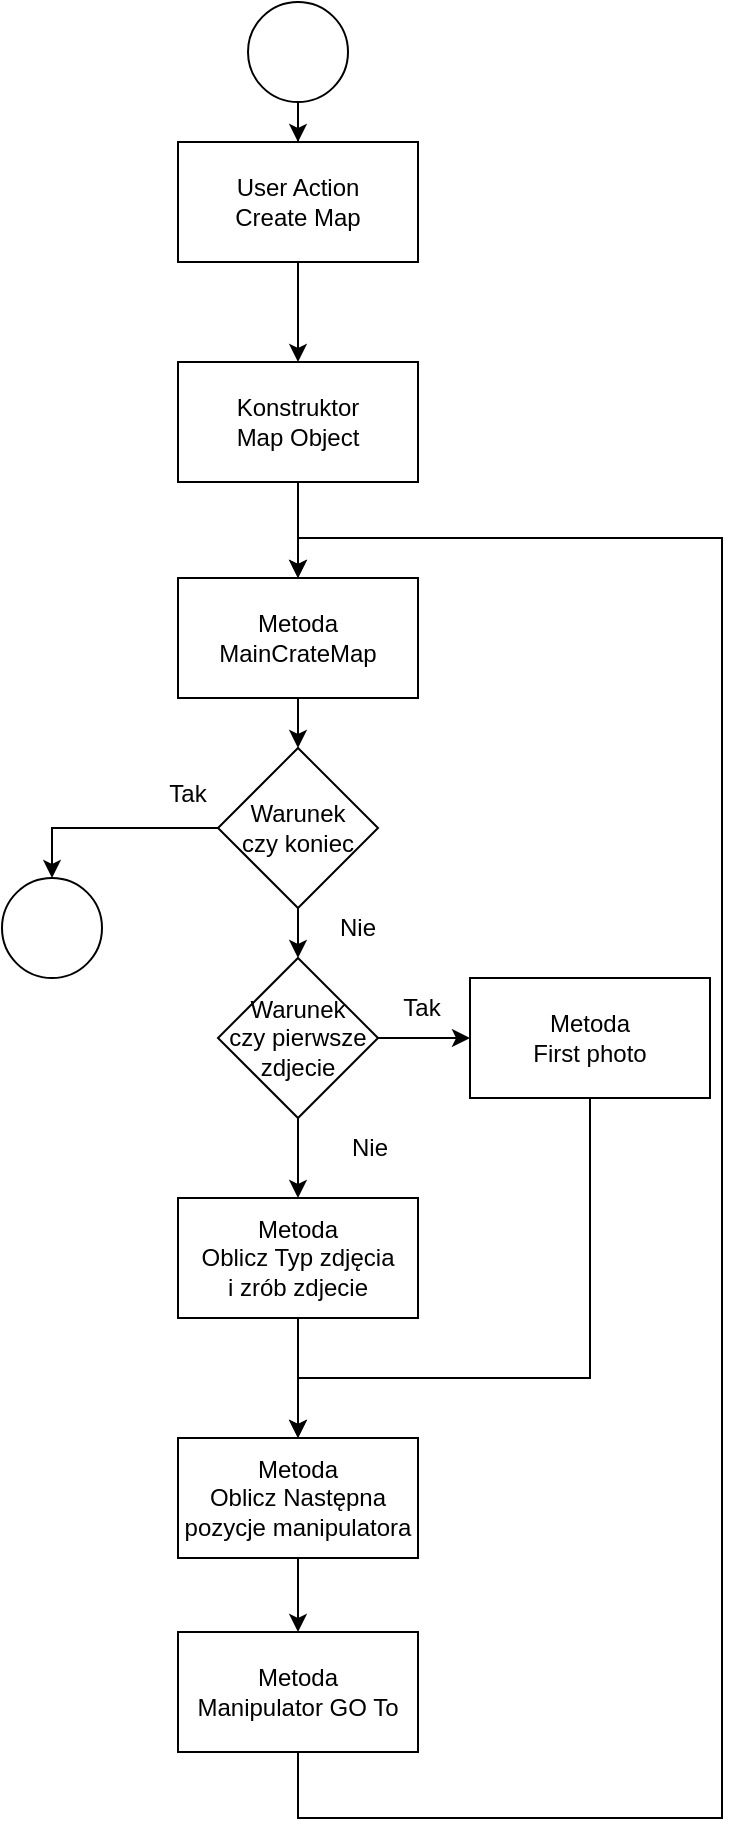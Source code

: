<mxfile version="20.5.3" type="embed" pages="6"><diagram id="TZyPKKOukCPIXgLwiUOl" name="MAIN"><mxGraphModel dx="646" dy="654" grid="1" gridSize="10" guides="1" tooltips="1" connect="1" arrows="1" fold="1" page="1" pageScale="1" pageWidth="827" pageHeight="1169" math="0" shadow="0"><root><mxCell id="0"/><mxCell id="1" parent="0"/><mxCell id="W8ZA6njR-4cCOnhQPtrj-3" style="edgeStyle=orthogonalEdgeStyle;rounded=0;orthogonalLoop=1;jettySize=auto;html=1;entryX=0.5;entryY=0;entryDx=0;entryDy=0;" parent="1" source="W8ZA6njR-4cCOnhQPtrj-1" target="W8ZA6njR-4cCOnhQPtrj-2" edge="1"><mxGeometry relative="1" as="geometry"/></mxCell><mxCell id="W8ZA6njR-4cCOnhQPtrj-1" value="User Action&lt;br&gt;Create Map" style="rounded=0;whiteSpace=wrap;html=1;" parent="1" vertex="1"><mxGeometry x="348" y="182" width="120" height="60" as="geometry"/></mxCell><mxCell id="3" style="edgeStyle=orthogonalEdgeStyle;rounded=0;orthogonalLoop=1;jettySize=auto;html=1;" parent="1" source="W8ZA6njR-4cCOnhQPtrj-2" target="W8ZA6njR-4cCOnhQPtrj-4" edge="1"><mxGeometry relative="1" as="geometry"/></mxCell><mxCell id="W8ZA6njR-4cCOnhQPtrj-2" value="Konstruktor&lt;br&gt;Map Object" style="rounded=0;whiteSpace=wrap;html=1;" parent="1" vertex="1"><mxGeometry x="348" y="292" width="120" height="60" as="geometry"/></mxCell><mxCell id="W8ZA6njR-4cCOnhQPtrj-36" style="edgeStyle=orthogonalEdgeStyle;rounded=0;orthogonalLoop=1;jettySize=auto;html=1;" parent="1" source="W8ZA6njR-4cCOnhQPtrj-4" target="W8ZA6njR-4cCOnhQPtrj-35" edge="1"><mxGeometry relative="1" as="geometry"/></mxCell><mxCell id="W8ZA6njR-4cCOnhQPtrj-4" value="Metoda&lt;br&gt;MainCrateMap" style="rounded=0;whiteSpace=wrap;html=1;" parent="1" vertex="1"><mxGeometry x="348" y="400" width="120" height="60" as="geometry"/></mxCell><mxCell id="W8ZA6njR-4cCOnhQPtrj-10" style="edgeStyle=orthogonalEdgeStyle;rounded=0;orthogonalLoop=1;jettySize=auto;html=1;" parent="1" source="W8ZA6njR-4cCOnhQPtrj-7" target="W8ZA6njR-4cCOnhQPtrj-9" edge="1"><mxGeometry relative="1" as="geometry"/></mxCell><mxCell id="W8ZA6njR-4cCOnhQPtrj-13" style="edgeStyle=orthogonalEdgeStyle;rounded=0;orthogonalLoop=1;jettySize=auto;html=1;entryX=0.5;entryY=0;entryDx=0;entryDy=0;" parent="1" source="W8ZA6njR-4cCOnhQPtrj-7" target="W8ZA6njR-4cCOnhQPtrj-16" edge="1"><mxGeometry relative="1" as="geometry"><mxPoint x="408" y="690" as="targetPoint"/></mxGeometry></mxCell><mxCell id="W8ZA6njR-4cCOnhQPtrj-7" value="Warunek&lt;br&gt;czy pierwsze&lt;br&gt;zdjecie" style="rhombus;whiteSpace=wrap;html=1;" parent="1" vertex="1"><mxGeometry x="368" y="590" width="80" height="80" as="geometry"/></mxCell><mxCell id="5" style="edgeStyle=orthogonalEdgeStyle;rounded=0;orthogonalLoop=1;jettySize=auto;html=1;entryX=0.5;entryY=0;entryDx=0;entryDy=0;" parent="1" source="W8ZA6njR-4cCOnhQPtrj-9" target="W8ZA6njR-4cCOnhQPtrj-26" edge="1"><mxGeometry relative="1" as="geometry"><Array as="points"><mxPoint x="554" y="800"/><mxPoint x="408" y="800"/></Array></mxGeometry></mxCell><mxCell id="W8ZA6njR-4cCOnhQPtrj-9" value="Metoda&lt;br&gt;First photo" style="rounded=0;whiteSpace=wrap;html=1;" parent="1" vertex="1"><mxGeometry x="494" y="600" width="120" height="60" as="geometry"/></mxCell><mxCell id="W8ZA6njR-4cCOnhQPtrj-14" value="Nie" style="text;html=1;strokeColor=none;fillColor=none;align=center;verticalAlign=middle;whiteSpace=wrap;rounded=0;" parent="1" vertex="1"><mxGeometry x="414" y="670" width="60" height="30" as="geometry"/></mxCell><mxCell id="W8ZA6njR-4cCOnhQPtrj-15" value="Tak" style="text;html=1;strokeColor=none;fillColor=none;align=center;verticalAlign=middle;whiteSpace=wrap;rounded=0;" parent="1" vertex="1"><mxGeometry x="440" y="600" width="60" height="30" as="geometry"/></mxCell><mxCell id="W8ZA6njR-4cCOnhQPtrj-27" style="edgeStyle=orthogonalEdgeStyle;rounded=0;orthogonalLoop=1;jettySize=auto;html=1;" parent="1" source="W8ZA6njR-4cCOnhQPtrj-16" target="W8ZA6njR-4cCOnhQPtrj-26" edge="1"><mxGeometry relative="1" as="geometry"/></mxCell><mxCell id="W8ZA6njR-4cCOnhQPtrj-16" value="Metoda&lt;br&gt;Oblicz Typ zdjęcia&lt;br&gt;i zrób zdjecie" style="rounded=0;whiteSpace=wrap;html=1;" parent="1" vertex="1"><mxGeometry x="348" y="710" width="120" height="60" as="geometry"/></mxCell><mxCell id="4" style="edgeStyle=orthogonalEdgeStyle;rounded=0;orthogonalLoop=1;jettySize=auto;html=1;entryX=0.5;entryY=0;entryDx=0;entryDy=0;" parent="1" source="W8ZA6njR-4cCOnhQPtrj-26" target="2" edge="1"><mxGeometry relative="1" as="geometry"/></mxCell><mxCell id="W8ZA6njR-4cCOnhQPtrj-26" value="Metoda&lt;br&gt;Oblicz Następna pozycje manipulatora" style="rounded=0;whiteSpace=wrap;html=1;" parent="1" vertex="1"><mxGeometry x="348" y="830" width="120" height="60" as="geometry"/></mxCell><mxCell id="W8ZA6njR-4cCOnhQPtrj-37" style="edgeStyle=orthogonalEdgeStyle;rounded=0;orthogonalLoop=1;jettySize=auto;html=1;entryX=0.5;entryY=0;entryDx=0;entryDy=0;" parent="1" source="W8ZA6njR-4cCOnhQPtrj-35" target="W8ZA6njR-4cCOnhQPtrj-7" edge="1"><mxGeometry relative="1" as="geometry"/></mxCell><mxCell id="7" style="edgeStyle=orthogonalEdgeStyle;rounded=0;orthogonalLoop=1;jettySize=auto;html=1;entryX=0.5;entryY=0;entryDx=0;entryDy=0;" parent="1" source="W8ZA6njR-4cCOnhQPtrj-35" target="W8ZA6njR-4cCOnhQPtrj-39" edge="1"><mxGeometry relative="1" as="geometry"/></mxCell><mxCell id="W8ZA6njR-4cCOnhQPtrj-35" value="Warunek&lt;br&gt;czy koniec" style="rhombus;whiteSpace=wrap;html=1;" parent="1" vertex="1"><mxGeometry x="368" y="485" width="80" height="80" as="geometry"/></mxCell><mxCell id="W8ZA6njR-4cCOnhQPtrj-38" value="Nie" style="text;html=1;strokeColor=none;fillColor=none;align=center;verticalAlign=middle;whiteSpace=wrap;rounded=0;" parent="1" vertex="1"><mxGeometry x="408" y="560" width="60" height="30" as="geometry"/></mxCell><mxCell id="W8ZA6njR-4cCOnhQPtrj-39" value="" style="ellipse;whiteSpace=wrap;html=1;aspect=fixed;" parent="1" vertex="1"><mxGeometry x="260" y="550" width="50" height="50" as="geometry"/></mxCell><mxCell id="W8ZA6njR-4cCOnhQPtrj-42" style="edgeStyle=orthogonalEdgeStyle;rounded=0;orthogonalLoop=1;jettySize=auto;html=1;" parent="1" source="W8ZA6njR-4cCOnhQPtrj-41" target="W8ZA6njR-4cCOnhQPtrj-1" edge="1"><mxGeometry relative="1" as="geometry"/></mxCell><mxCell id="W8ZA6njR-4cCOnhQPtrj-41" value="" style="ellipse;whiteSpace=wrap;html=1;aspect=fixed;" parent="1" vertex="1"><mxGeometry x="383" y="112" width="50" height="50" as="geometry"/></mxCell><mxCell id="W8ZA6njR-4cCOnhQPtrj-44" value="Tak" style="text;html=1;strokeColor=none;fillColor=none;align=center;verticalAlign=middle;whiteSpace=wrap;rounded=0;" parent="1" vertex="1"><mxGeometry x="323" y="493" width="60" height="30" as="geometry"/></mxCell><mxCell id="6" style="edgeStyle=orthogonalEdgeStyle;rounded=0;orthogonalLoop=1;jettySize=auto;html=1;entryX=0.5;entryY=0;entryDx=0;entryDy=0;" parent="1" source="2" target="W8ZA6njR-4cCOnhQPtrj-4" edge="1"><mxGeometry relative="1" as="geometry"><Array as="points"><mxPoint x="408" y="1020"/><mxPoint x="620" y="1020"/><mxPoint x="620" y="380"/><mxPoint x="408" y="380"/></Array></mxGeometry></mxCell><mxCell id="2" value="Metoda&lt;br&gt;Manipulator GO To" style="rounded=0;whiteSpace=wrap;html=1;" parent="1" vertex="1"><mxGeometry x="348" y="927" width="120" height="60" as="geometry"/></mxCell></root></mxGraphModel></diagram><diagram id="gJIvOOzpihQUX2qyMc5d" name="Konstruktor MAP"><mxGraphModel dx="1473" dy="804" grid="1" gridSize="10" guides="1" tooltips="1" connect="1" arrows="1" fold="1" page="1" pageScale="1" pageWidth="827" pageHeight="1169" math="0" shadow="0"><root><mxCell id="0"/><mxCell id="1" parent="0"/><mxCell id="ftR7KhuQIACw0ftiwJS7-1" style="edgeStyle=orthogonalEdgeStyle;rounded=0;orthogonalLoop=1;jettySize=auto;html=1;" parent="1" source="NaXnstlJSEweF601BDn3-1" target="NaXnstlJSEweF601BDn3-15" edge="1"><mxGeometry relative="1" as="geometry"/></mxCell><mxCell id="NaXnstlJSEweF601BDn3-1" value="" style="ellipse;whiteSpace=wrap;html=1;aspect=fixed;" parent="1" vertex="1"><mxGeometry x="-438" y="20" width="50" height="50" as="geometry"/></mxCell><mxCell id="NaXnstlJSEweF601BDn3-2" value="" style="ellipse;whiteSpace=wrap;html=1;aspect=fixed;" parent="1" vertex="1"><mxGeometry x="-438" y="1090" width="50" height="50" as="geometry"/></mxCell><mxCell id="ftR7KhuQIACw0ftiwJS7-2" style="edgeStyle=orthogonalEdgeStyle;rounded=0;orthogonalLoop=1;jettySize=auto;html=1;entryX=0.5;entryY=0;entryDx=0;entryDy=0;" parent="1" source="NaXnstlJSEweF601BDn3-15" target="NaXnstlJSEweF601BDn3-2" edge="1"><mxGeometry relative="1" as="geometry"/></mxCell><mxCell id="NaXnstlJSEweF601BDn3-15" value="Table" style="shape=table;startSize=30;container=1;collapsible=1;childLayout=tableLayout;fixedRows=1;rowLines=0;fontStyle=1;align=center;resizeLast=1;" parent="1" vertex="1"><mxGeometry x="-793" y="120" width="760" height="630" as="geometry"/></mxCell><mxCell id="NaXnstlJSEweF601BDn3-19" value="" style="shape=tableRow;horizontal=0;startSize=0;swimlaneHead=0;swimlaneBody=0;fillColor=none;collapsible=0;dropTarget=0;points=[[0,0.5],[1,0.5]];portConstraint=eastwest;top=0;left=0;right=0;bottom=1;" parent="NaXnstlJSEweF601BDn3-15" vertex="1"><mxGeometry y="30" width="760" height="30" as="geometry"/></mxCell><mxCell id="NaXnstlJSEweF601BDn3-20" value="Name" style="shape=partialRectangle;connectable=0;fillColor=none;top=0;left=0;bottom=0;right=0;fontStyle=1;overflow=hidden;" parent="NaXnstlJSEweF601BDn3-19" vertex="1"><mxGeometry width="130" height="30" as="geometry"><mxRectangle width="130" height="30" as="alternateBounds"/></mxGeometry></mxCell><mxCell id="NaXnstlJSEweF601BDn3-21" value="Value" style="shape=partialRectangle;connectable=0;fillColor=none;top=0;left=0;bottom=0;right=0;align=left;spacingLeft=6;fontStyle=5;overflow=hidden;" parent="NaXnstlJSEweF601BDn3-19" vertex="1"><mxGeometry x="130" width="630" height="30" as="geometry"><mxRectangle width="630" height="30" as="alternateBounds"/></mxGeometry></mxCell><mxCell id="NaXnstlJSEweF601BDn3-22" value="" style="shape=tableRow;horizontal=0;startSize=0;swimlaneHead=0;swimlaneBody=0;fillColor=none;collapsible=0;dropTarget=0;points=[[0,0.5],[1,0.5]];portConstraint=eastwest;top=0;left=0;right=0;bottom=0;" parent="NaXnstlJSEweF601BDn3-15" vertex="1"><mxGeometry y="60" width="760" height="30" as="geometry"/></mxCell><mxCell id="NaXnstlJSEweF601BDn3-23" value="master  " style="shape=partialRectangle;connectable=0;fillColor=none;top=0;left=0;bottom=0;right=0;editable=1;overflow=hidden;" parent="NaXnstlJSEweF601BDn3-22" vertex="1"><mxGeometry width="130" height="30" as="geometry"><mxRectangle width="130" height="30" as="alternateBounds"/></mxGeometry></mxCell><mxCell id="NaXnstlJSEweF601BDn3-24" value="Pointer to Master" style="shape=partialRectangle;connectable=0;fillColor=none;top=0;left=0;bottom=0;right=0;align=left;spacingLeft=6;overflow=hidden;" parent="NaXnstlJSEweF601BDn3-22" vertex="1"><mxGeometry x="130" width="630" height="30" as="geometry"><mxRectangle width="630" height="30" as="alternateBounds"/></mxGeometry></mxCell><mxCell id="NaXnstlJSEweF601BDn3-25" value="" style="shape=tableRow;horizontal=0;startSize=0;swimlaneHead=0;swimlaneBody=0;fillColor=none;collapsible=0;dropTarget=0;points=[[0,0.5],[1,0.5]];portConstraint=eastwest;top=0;left=0;right=0;bottom=0;" parent="NaXnstlJSEweF601BDn3-15" vertex="1"><mxGeometry y="90" width="760" height="30" as="geometry"/></mxCell><mxCell id="NaXnstlJSEweF601BDn3-26" value="manipulator" style="shape=partialRectangle;connectable=0;fillColor=none;top=0;left=0;bottom=0;right=0;editable=1;overflow=hidden;" parent="NaXnstlJSEweF601BDn3-25" vertex="1"><mxGeometry width="130" height="30" as="geometry"><mxRectangle width="130" height="30" as="alternateBounds"/></mxGeometry></mxCell><mxCell id="NaXnstlJSEweF601BDn3-27" value="Pointer to Manipulator" style="shape=partialRectangle;connectable=0;fillColor=none;top=0;left=0;bottom=0;right=0;align=left;spacingLeft=6;overflow=hidden;" parent="NaXnstlJSEweF601BDn3-25" vertex="1"><mxGeometry x="130" width="630" height="30" as="geometry"><mxRectangle width="630" height="30" as="alternateBounds"/></mxGeometry></mxCell><mxCell id="NaXnstlJSEweF601BDn3-28" value="" style="shape=tableRow;horizontal=0;startSize=0;swimlaneHead=0;swimlaneBody=0;fillColor=none;collapsible=0;dropTarget=0;points=[[0,0.5],[1,0.5]];portConstraint=eastwest;top=0;left=0;right=0;bottom=0;" parent="NaXnstlJSEweF601BDn3-15" vertex="1"><mxGeometry y="120" width="760" height="30" as="geometry"/></mxCell><mxCell id="NaXnstlJSEweF601BDn3-29" value="fild" style="shape=partialRectangle;connectable=0;fillColor=none;top=0;left=0;bottom=0;right=0;editable=1;overflow=hidden;" parent="NaXnstlJSEweF601BDn3-28" vertex="1"><mxGeometry width="130" height="30" as="geometry"><mxRectangle width="130" height="30" as="alternateBounds"/></mxGeometry></mxCell><mxCell id="NaXnstlJSEweF601BDn3-30" value="Table with paramiters of chosen by the user WorkFild&#10;&quot;Xmin&quot;, &quot;Xmax&quot;, &quot;Ymin&quot;, &quot;Ymax&quot;, &quot;fildName&quot;" style="shape=partialRectangle;connectable=0;fillColor=none;top=0;left=0;bottom=0;right=0;align=left;spacingLeft=6;overflow=hidden;" parent="NaXnstlJSEweF601BDn3-28" vertex="1"><mxGeometry x="130" width="630" height="30" as="geometry"><mxRectangle width="630" height="30" as="alternateBounds"/></mxGeometry></mxCell><mxCell id="NaXnstlJSEweF601BDn3-46" value="" style="shape=tableRow;horizontal=0;startSize=0;swimlaneHead=0;swimlaneBody=0;fillColor=none;collapsible=0;dropTarget=0;points=[[0,0.5],[1,0.5]];portConstraint=eastwest;top=0;left=0;right=0;bottom=0;" parent="NaXnstlJSEweF601BDn3-15" vertex="1"><mxGeometry y="150" width="760" height="30" as="geometry"/></mxCell><mxCell id="NaXnstlJSEweF601BDn3-47" value="x i y" style="shape=partialRectangle;connectable=0;fillColor=none;top=0;left=0;bottom=0;right=0;editable=1;overflow=hidden;" parent="NaXnstlJSEweF601BDn3-46" vertex="1"><mxGeometry width="130" height="30" as="geometry"><mxRectangle width="130" height="30" as="alternateBounds"/></mxGeometry></mxCell><mxCell id="NaXnstlJSEweF601BDn3-48" value="Values readed from config Fille conteins configured map resolution" style="shape=partialRectangle;connectable=0;fillColor=none;top=0;left=0;bottom=0;right=0;align=left;spacingLeft=6;overflow=hidden;" parent="NaXnstlJSEweF601BDn3-46" vertex="1"><mxGeometry x="130" width="630" height="30" as="geometry"><mxRectangle width="630" height="30" as="alternateBounds"/></mxGeometry></mxCell><mxCell id="NaXnstlJSEweF601BDn3-31" value="" style="shape=tableRow;horizontal=0;startSize=0;swimlaneHead=0;swimlaneBody=0;fillColor=none;collapsible=0;dropTarget=0;points=[[0,0.5],[1,0.5]];portConstraint=eastwest;top=0;left=0;right=0;bottom=0;" parent="NaXnstlJSEweF601BDn3-15" vertex="1"><mxGeometry y="180" width="760" height="30" as="geometry"/></mxCell><mxCell id="NaXnstlJSEweF601BDn3-32" value="dx i dy" style="shape=partialRectangle;connectable=0;fillColor=none;top=0;left=0;bottom=0;right=0;editable=1;overflow=hidden;" parent="NaXnstlJSEweF601BDn3-31" vertex="1"><mxGeometry width="130" height="30" as="geometry"><mxRectangle width="130" height="30" as="alternateBounds"/></mxGeometry></mxCell><mxCell id="NaXnstlJSEweF601BDn3-33" value="leangth of work FIlds in mm" style="shape=partialRectangle;connectable=0;fillColor=none;top=0;left=0;bottom=0;right=0;align=left;spacingLeft=6;overflow=hidden;" parent="NaXnstlJSEweF601BDn3-31" vertex="1"><mxGeometry x="130" width="630" height="30" as="geometry"><mxRectangle width="630" height="30" as="alternateBounds"/></mxGeometry></mxCell><mxCell id="NaXnstlJSEweF601BDn3-34" value="" style="shape=tableRow;horizontal=0;startSize=0;swimlaneHead=0;swimlaneBody=0;fillColor=none;collapsible=0;dropTarget=0;points=[[0,0.5],[1,0.5]];portConstraint=eastwest;top=0;left=0;right=0;bottom=0;" parent="NaXnstlJSEweF601BDn3-15" vertex="1"><mxGeometry y="210" width="760" height="30" as="geometry"/></mxCell><mxCell id="NaXnstlJSEweF601BDn3-35" value="xOffset i yOffset" style="shape=partialRectangle;connectable=0;fillColor=none;top=0;left=0;bottom=0;right=0;editable=1;overflow=hidden;" parent="NaXnstlJSEweF601BDn3-34" vertex="1"><mxGeometry width="130" height="30" as="geometry"><mxRectangle width="130" height="30" as="alternateBounds"/></mxGeometry></mxCell><mxCell id="NaXnstlJSEweF601BDn3-36" value="Values readed from config Fille allow to calculate from mm to pix'els" style="shape=partialRectangle;connectable=0;fillColor=none;top=0;left=0;bottom=0;right=0;align=left;spacingLeft=6;overflow=hidden;" parent="NaXnstlJSEweF601BDn3-34" vertex="1"><mxGeometry x="130" width="630" height="30" as="geometry"><mxRectangle width="630" height="30" as="alternateBounds"/></mxGeometry></mxCell><mxCell id="NaXnstlJSEweF601BDn3-37" value="" style="shape=tableRow;horizontal=0;startSize=0;swimlaneHead=0;swimlaneBody=0;fillColor=none;collapsible=0;dropTarget=0;points=[[0,0.5],[1,0.5]];portConstraint=eastwest;top=0;left=0;right=0;bottom=0;" parent="NaXnstlJSEweF601BDn3-15" vertex="1"><mxGeometry y="240" width="760" height="30" as="geometry"/></mxCell><mxCell id="NaXnstlJSEweF601BDn3-38" value="maxX i maxY" style="shape=partialRectangle;connectable=0;fillColor=none;top=0;left=0;bottom=0;right=0;editable=1;overflow=hidden;" parent="NaXnstlJSEweF601BDn3-37" vertex="1"><mxGeometry width="130" height="30" as="geometry"><mxRectangle width="130" height="30" as="alternateBounds"/></mxGeometry></mxCell><mxCell id="NaXnstlJSEweF601BDn3-39" value="Max and minimal value of full workfilld in pix" style="shape=partialRectangle;connectable=0;fillColor=none;top=0;left=0;bottom=0;right=0;align=left;spacingLeft=6;overflow=hidden;" parent="NaXnstlJSEweF601BDn3-37" vertex="1"><mxGeometry x="130" width="630" height="30" as="geometry"><mxRectangle width="630" height="30" as="alternateBounds"/></mxGeometry></mxCell><mxCell id="NaXnstlJSEweF601BDn3-40" value="" style="shape=tableRow;horizontal=0;startSize=0;swimlaneHead=0;swimlaneBody=0;fillColor=none;collapsible=0;dropTarget=0;points=[[0,0.5],[1,0.5]];portConstraint=eastwest;top=0;left=0;right=0;bottom=0;" parent="NaXnstlJSEweF601BDn3-15" vertex="1"><mxGeometry y="270" width="760" height="30" as="geometry"/></mxCell><mxCell id="NaXnstlJSEweF601BDn3-41" value="scalX i sclaY" style="shape=partialRectangle;connectable=0;fillColor=none;top=0;left=0;bottom=0;right=0;editable=1;overflow=hidden;" parent="NaXnstlJSEweF601BDn3-40" vertex="1"><mxGeometry width="130" height="30" as="geometry"><mxRectangle width="130" height="30" as="alternateBounds"/></mxGeometry></mxCell><mxCell id="NaXnstlJSEweF601BDn3-42" value="Skale that allow to calculate values from max workfilld in pix to configured map resolution" style="shape=partialRectangle;connectable=0;fillColor=none;top=0;left=0;bottom=0;right=0;align=left;spacingLeft=6;overflow=hidden;" parent="NaXnstlJSEweF601BDn3-40" vertex="1"><mxGeometry x="130" width="630" height="30" as="geometry"><mxRectangle width="630" height="30" as="alternateBounds"/></mxGeometry></mxCell><mxCell id="NaXnstlJSEweF601BDn3-76" value="" style="shape=tableRow;horizontal=0;startSize=0;swimlaneHead=0;swimlaneBody=0;fillColor=none;collapsible=0;dropTarget=0;points=[[0,0.5],[1,0.5]];portConstraint=eastwest;top=0;left=0;right=0;bottom=0;" parent="NaXnstlJSEweF601BDn3-15" vertex="1"><mxGeometry y="300" width="760" height="30" as="geometry"/></mxCell><mxCell id="NaXnstlJSEweF601BDn3-77" value="cmdX i cmdY" style="shape=partialRectangle;connectable=0;fillColor=none;top=0;left=0;bottom=0;right=0;editable=1;overflow=hidden;" parent="NaXnstlJSEweF601BDn3-76" vertex="1"><mxGeometry width="130" height="30" as="geometry"><mxRectangle width="130" height="30" as="alternateBounds"/></mxGeometry></mxCell><mxCell id="NaXnstlJSEweF601BDn3-78" value=" valuses of size of scaleddown camera capture (real size on map)" style="shape=partialRectangle;connectable=0;fillColor=none;top=0;left=0;bottom=0;right=0;align=left;spacingLeft=6;overflow=hidden;" parent="NaXnstlJSEweF601BDn3-76" vertex="1"><mxGeometry x="130" width="630" height="30" as="geometry"><mxRectangle width="630" height="30" as="alternateBounds"/></mxGeometry></mxCell><mxCell id="NaXnstlJSEweF601BDn3-43" value="" style="shape=tableRow;horizontal=0;startSize=0;swimlaneHead=0;swimlaneBody=0;fillColor=none;collapsible=0;dropTarget=0;points=[[0,0.5],[1,0.5]];portConstraint=eastwest;top=0;left=0;right=0;bottom=0;" parent="NaXnstlJSEweF601BDn3-15" vertex="1"><mxGeometry y="330" width="760" height="30" as="geometry"/></mxCell><mxCell id="NaXnstlJSEweF601BDn3-44" value="dim" style="shape=partialRectangle;connectable=0;fillColor=none;top=0;left=0;bottom=0;right=0;editable=1;overflow=hidden;" parent="NaXnstlJSEweF601BDn3-43" vertex="1"><mxGeometry width="130" height="30" as="geometry"><mxRectangle width="130" height="30" as="alternateBounds"/></mxGeometry></mxCell><mxCell id="NaXnstlJSEweF601BDn3-45" value="touple conteinign  valuses of size of scaleddown camera capture (real size on map)" style="shape=partialRectangle;connectable=0;fillColor=none;top=0;left=0;bottom=0;right=0;align=left;spacingLeft=6;overflow=hidden;" parent="NaXnstlJSEweF601BDn3-43" vertex="1"><mxGeometry x="130" width="630" height="30" as="geometry"><mxRectangle width="630" height="30" as="alternateBounds"/></mxGeometry></mxCell><mxCell id="NaXnstlJSEweF601BDn3-49" value="" style="shape=tableRow;horizontal=0;startSize=0;swimlaneHead=0;swimlaneBody=0;fillColor=none;collapsible=0;dropTarget=0;points=[[0,0.5],[1,0.5]];portConstraint=eastwest;top=0;left=0;right=0;bottom=0;" parent="NaXnstlJSEweF601BDn3-15" vertex="1"><mxGeometry y="360" width="760" height="30" as="geometry"/></mxCell><mxCell id="NaXnstlJSEweF601BDn3-50" value="_photoCount" style="shape=partialRectangle;connectable=0;fillColor=none;top=0;left=0;bottom=0;right=0;editable=1;overflow=hidden;" parent="NaXnstlJSEweF601BDn3-49" vertex="1"><mxGeometry width="130" height="30" as="geometry"><mxRectangle width="130" height="30" as="alternateBounds"/></mxGeometry></mxCell><mxCell id="NaXnstlJSEweF601BDn3-51" value="Conteint unmutable nambers of x and y freams that will be on map" style="shape=partialRectangle;connectable=0;fillColor=none;top=0;left=0;bottom=0;right=0;align=left;spacingLeft=6;overflow=hidden;" parent="NaXnstlJSEweF601BDn3-49" vertex="1"><mxGeometry x="130" width="630" height="30" as="geometry"><mxRectangle width="630" height="30" as="alternateBounds"/></mxGeometry></mxCell><mxCell id="NaXnstlJSEweF601BDn3-52" value="" style="shape=tableRow;horizontal=0;startSize=0;swimlaneHead=0;swimlaneBody=0;fillColor=none;collapsible=0;dropTarget=0;points=[[0,0.5],[1,0.5]];portConstraint=eastwest;top=0;left=0;right=0;bottom=0;" parent="NaXnstlJSEweF601BDn3-15" vertex="1"><mxGeometry y="390" width="760" height="30" as="geometry"/></mxCell><mxCell id="NaXnstlJSEweF601BDn3-53" value="photoCount" style="shape=partialRectangle;connectable=0;fillColor=none;top=0;left=0;bottom=0;right=0;editable=1;overflow=hidden;" parent="NaXnstlJSEweF601BDn3-52" vertex="1"><mxGeometry width="130" height="30" as="geometry"><mxRectangle width="130" height="30" as="alternateBounds"/></mxGeometry></mxCell><mxCell id="NaXnstlJSEweF601BDn3-54" value="Conteins number of curent fream" style="shape=partialRectangle;connectable=0;fillColor=none;top=0;left=0;bottom=0;right=0;align=left;spacingLeft=6;overflow=hidden;" parent="NaXnstlJSEweF601BDn3-52" vertex="1"><mxGeometry x="130" width="630" height="30" as="geometry"><mxRectangle width="630" height="30" as="alternateBounds"/></mxGeometry></mxCell><mxCell id="NaXnstlJSEweF601BDn3-55" value="" style="shape=tableRow;horizontal=0;startSize=0;swimlaneHead=0;swimlaneBody=0;fillColor=none;collapsible=0;dropTarget=0;points=[[0,0.5],[1,0.5]];portConstraint=eastwest;top=0;left=0;right=0;bottom=0;" parent="NaXnstlJSEweF601BDn3-15" vertex="1"><mxGeometry y="420" width="760" height="30" as="geometry"/></mxCell><mxCell id="NaXnstlJSEweF601BDn3-56" value="movmentMap" style="shape=partialRectangle;connectable=0;fillColor=none;top=0;left=0;bottom=0;right=0;editable=1;overflow=hidden;" parent="NaXnstlJSEweF601BDn3-55" vertex="1"><mxGeometry width="130" height="30" as="geometry"><mxRectangle width="130" height="30" as="alternateBounds"/></mxGeometry></mxCell><mxCell id="NaXnstlJSEweF601BDn3-57" value="Matrix with values of disire manipulator cords" style="shape=partialRectangle;connectable=0;fillColor=none;top=0;left=0;bottom=0;right=0;align=left;spacingLeft=6;overflow=hidden;" parent="NaXnstlJSEweF601BDn3-55" vertex="1"><mxGeometry x="130" width="630" height="30" as="geometry"><mxRectangle width="630" height="30" as="alternateBounds"/></mxGeometry></mxCell><mxCell id="NaXnstlJSEweF601BDn3-58" value="" style="shape=tableRow;horizontal=0;startSize=0;swimlaneHead=0;swimlaneBody=0;fillColor=none;collapsible=0;dropTarget=0;points=[[0,0.5],[1,0.5]];portConstraint=eastwest;top=0;left=0;right=0;bottom=0;" parent="NaXnstlJSEweF601BDn3-15" vertex="1"><mxGeometry y="450" width="760" height="30" as="geometry"/></mxCell><mxCell id="NaXnstlJSEweF601BDn3-59" value="mapDirection" style="shape=partialRectangle;connectable=0;fillColor=none;top=0;left=0;bottom=0;right=0;editable=1;overflow=hidden;" parent="NaXnstlJSEweF601BDn3-58" vertex="1"><mxGeometry width="130" height="30" as="geometry"><mxRectangle width="130" height="30" as="alternateBounds"/></mxGeometry></mxCell><mxCell id="NaXnstlJSEweF601BDn3-60" value="Conteins curent direction that map will be extended" style="shape=partialRectangle;connectable=0;fillColor=none;top=0;left=0;bottom=0;right=0;align=left;spacingLeft=6;overflow=hidden;" parent="NaXnstlJSEweF601BDn3-58" vertex="1"><mxGeometry x="130" width="630" height="30" as="geometry"><mxRectangle width="630" height="30" as="alternateBounds"/></mxGeometry></mxCell><mxCell id="NaXnstlJSEweF601BDn3-61" value="" style="shape=tableRow;horizontal=0;startSize=0;swimlaneHead=0;swimlaneBody=0;fillColor=none;collapsible=0;dropTarget=0;points=[[0,0.5],[1,0.5]];portConstraint=eastwest;top=0;left=0;right=0;bottom=0;" parent="NaXnstlJSEweF601BDn3-15" vertex="1"><mxGeometry y="480" width="760" height="30" as="geometry"/></mxCell><mxCell id="NaXnstlJSEweF601BDn3-62" value="mapEnd" style="shape=partialRectangle;connectable=0;fillColor=none;top=0;left=0;bottom=0;right=0;editable=1;overflow=hidden;" parent="NaXnstlJSEweF601BDn3-61" vertex="1"><mxGeometry width="130" height="30" as="geometry"><mxRectangle width="130" height="30" as="alternateBounds"/></mxGeometry></mxCell><mxCell id="NaXnstlJSEweF601BDn3-63" value="If True Map is complited" style="shape=partialRectangle;connectable=0;fillColor=none;top=0;left=0;bottom=0;right=0;align=left;spacingLeft=6;overflow=hidden;" parent="NaXnstlJSEweF601BDn3-61" vertex="1"><mxGeometry x="130" width="630" height="30" as="geometry"><mxRectangle width="630" height="30" as="alternateBounds"/></mxGeometry></mxCell><mxCell id="NaXnstlJSEweF601BDn3-64" value="" style="shape=tableRow;horizontal=0;startSize=0;swimlaneHead=0;swimlaneBody=0;fillColor=none;collapsible=0;dropTarget=0;points=[[0,0.5],[1,0.5]];portConstraint=eastwest;top=0;left=0;right=0;bottom=0;" parent="NaXnstlJSEweF601BDn3-15" vertex="1"><mxGeometry y="510" width="760" height="30" as="geometry"/></mxCell><mxCell id="NaXnstlJSEweF601BDn3-65" value="" style="shape=partialRectangle;connectable=0;fillColor=none;top=0;left=0;bottom=0;right=0;editable=1;overflow=hidden;" parent="NaXnstlJSEweF601BDn3-64" vertex="1"><mxGeometry width="130" height="30" as="geometry"><mxRectangle width="130" height="30" as="alternateBounds"/></mxGeometry></mxCell><mxCell id="NaXnstlJSEweF601BDn3-66" value="Row 4" style="shape=partialRectangle;connectable=0;fillColor=none;top=0;left=0;bottom=0;right=0;align=left;spacingLeft=6;overflow=hidden;" parent="NaXnstlJSEweF601BDn3-64" vertex="1"><mxGeometry x="130" width="630" height="30" as="geometry"><mxRectangle width="630" height="30" as="alternateBounds"/></mxGeometry></mxCell><mxCell id="NaXnstlJSEweF601BDn3-67" value="" style="shape=tableRow;horizontal=0;startSize=0;swimlaneHead=0;swimlaneBody=0;fillColor=none;collapsible=0;dropTarget=0;points=[[0,0.5],[1,0.5]];portConstraint=eastwest;top=0;left=0;right=0;bottom=0;" parent="NaXnstlJSEweF601BDn3-15" vertex="1"><mxGeometry y="540" width="760" height="30" as="geometry"/></mxCell><mxCell id="NaXnstlJSEweF601BDn3-68" value="" style="shape=partialRectangle;connectable=0;fillColor=none;top=0;left=0;bottom=0;right=0;editable=1;overflow=hidden;" parent="NaXnstlJSEweF601BDn3-67" vertex="1"><mxGeometry width="130" height="30" as="geometry"><mxRectangle width="130" height="30" as="alternateBounds"/></mxGeometry></mxCell><mxCell id="NaXnstlJSEweF601BDn3-69" value="Row 4" style="shape=partialRectangle;connectable=0;fillColor=none;top=0;left=0;bottom=0;right=0;align=left;spacingLeft=6;overflow=hidden;" parent="NaXnstlJSEweF601BDn3-67" vertex="1"><mxGeometry x="130" width="630" height="30" as="geometry"><mxRectangle width="630" height="30" as="alternateBounds"/></mxGeometry></mxCell><mxCell id="NaXnstlJSEweF601BDn3-70" value="" style="shape=tableRow;horizontal=0;startSize=0;swimlaneHead=0;swimlaneBody=0;fillColor=none;collapsible=0;dropTarget=0;points=[[0,0.5],[1,0.5]];portConstraint=eastwest;top=0;left=0;right=0;bottom=0;" parent="NaXnstlJSEweF601BDn3-15" vertex="1"><mxGeometry y="570" width="760" height="30" as="geometry"/></mxCell><mxCell id="NaXnstlJSEweF601BDn3-71" value="" style="shape=partialRectangle;connectable=0;fillColor=none;top=0;left=0;bottom=0;right=0;editable=1;overflow=hidden;" parent="NaXnstlJSEweF601BDn3-70" vertex="1"><mxGeometry width="130" height="30" as="geometry"><mxRectangle width="130" height="30" as="alternateBounds"/></mxGeometry></mxCell><mxCell id="NaXnstlJSEweF601BDn3-72" value="Row 4" style="shape=partialRectangle;connectable=0;fillColor=none;top=0;left=0;bottom=0;right=0;align=left;spacingLeft=6;overflow=hidden;" parent="NaXnstlJSEweF601BDn3-70" vertex="1"><mxGeometry x="130" width="630" height="30" as="geometry"><mxRectangle width="630" height="30" as="alternateBounds"/></mxGeometry></mxCell><mxCell id="NaXnstlJSEweF601BDn3-73" value="" style="shape=tableRow;horizontal=0;startSize=0;swimlaneHead=0;swimlaneBody=0;fillColor=none;collapsible=0;dropTarget=0;points=[[0,0.5],[1,0.5]];portConstraint=eastwest;top=0;left=0;right=0;bottom=0;" parent="NaXnstlJSEweF601BDn3-15" vertex="1"><mxGeometry y="600" width="760" height="30" as="geometry"/></mxCell><mxCell id="NaXnstlJSEweF601BDn3-74" value="" style="shape=partialRectangle;connectable=0;fillColor=none;top=0;left=0;bottom=0;right=0;editable=1;overflow=hidden;" parent="NaXnstlJSEweF601BDn3-73" vertex="1"><mxGeometry width="130" height="30" as="geometry"><mxRectangle width="130" height="30" as="alternateBounds"/></mxGeometry></mxCell><mxCell id="NaXnstlJSEweF601BDn3-75" value="Row 4" style="shape=partialRectangle;connectable=0;fillColor=none;top=0;left=0;bottom=0;right=0;align=left;spacingLeft=6;overflow=hidden;" parent="NaXnstlJSEweF601BDn3-73" vertex="1"><mxGeometry x="130" width="630" height="30" as="geometry"><mxRectangle width="630" height="30" as="alternateBounds"/></mxGeometry></mxCell></root></mxGraphModel></diagram><diagram id="ia9b6LHI9ECGiMp3JUFr" name="Oblicz Typ zdjęcia"><mxGraphModel dx="1473" dy="654" grid="1" gridSize="10" guides="1" tooltips="1" connect="1" arrows="1" fold="1" page="1" pageScale="1" pageWidth="827" pageHeight="1169" math="0" shadow="0"><root><mxCell id="0"/><mxCell id="1" parent="0"/><mxCell id="HUayzMHF1jjpRH7X-MLb-19" style="edgeStyle=orthogonalEdgeStyle;rounded=0;orthogonalLoop=1;jettySize=auto;html=1;entryX=0.5;entryY=0;entryDx=0;entryDy=0;" parent="1" source="HUayzMHF1jjpRH7X-MLb-1" target="HUayzMHF1jjpRH7X-MLb-16" edge="1"><mxGeometry relative="1" as="geometry"/></mxCell><mxCell id="HUayzMHF1jjpRH7X-MLb-1" value="" style="ellipse;whiteSpace=wrap;html=1;aspect=fixed;" parent="1" vertex="1"><mxGeometry x="-438" y="30" width="50" height="50" as="geometry"/></mxCell><mxCell id="HUayzMHF1jjpRH7X-MLb-2" value="Typy zdjec" style="swimlane;fontStyle=0;childLayout=stackLayout;horizontal=1;startSize=30;horizontalStack=0;resizeParent=1;resizeParentMax=0;resizeLast=0;collapsible=1;marginBottom=0;whiteSpace=wrap;html=1;" parent="1" vertex="1" collapsed="1"><mxGeometry x="-800" y="40" width="100" height="30" as="geometry"><mxRectangle x="-170" y="50" width="140" height="210" as="alternateBounds"/></mxGeometry></mxCell><mxCell id="HUayzMHF1jjpRH7X-MLb-3" value="Full" style="text;strokeColor=none;fillColor=none;align=left;verticalAlign=middle;spacingLeft=4;spacingRight=4;overflow=hidden;points=[[0,0.5],[1,0.5]];portConstraint=eastwest;rotatable=0;whiteSpace=wrap;html=1;" parent="HUayzMHF1jjpRH7X-MLb-2" vertex="1"><mxGeometry y="30" width="140" height="30" as="geometry"/></mxCell><mxCell id="HUayzMHF1jjpRH7X-MLb-4" value="botom" style="text;strokeColor=none;fillColor=none;align=left;verticalAlign=middle;spacingLeft=4;spacingRight=4;overflow=hidden;points=[[0,0.5],[1,0.5]];portConstraint=eastwest;rotatable=0;whiteSpace=wrap;html=1;" parent="HUayzMHF1jjpRH7X-MLb-2" vertex="1"><mxGeometry y="60" width="140" height="30" as="geometry"/></mxCell><mxCell id="HUayzMHF1jjpRH7X-MLb-5" value="botom left" style="text;strokeColor=none;fillColor=none;align=left;verticalAlign=middle;spacingLeft=4;spacingRight=4;overflow=hidden;points=[[0,0.5],[1,0.5]];portConstraint=eastwest;rotatable=0;whiteSpace=wrap;html=1;" parent="HUayzMHF1jjpRH7X-MLb-2" vertex="1"><mxGeometry y="90" width="140" height="30" as="geometry"/></mxCell><mxCell id="HUayzMHF1jjpRH7X-MLb-6" value="botom right" style="text;strokeColor=none;fillColor=none;align=left;verticalAlign=middle;spacingLeft=4;spacingRight=4;overflow=hidden;points=[[0,0.5],[1,0.5]];portConstraint=eastwest;rotatable=0;whiteSpace=wrap;html=1;" parent="HUayzMHF1jjpRH7X-MLb-2" vertex="1"><mxGeometry y="120" width="140" height="30" as="geometry"/></mxCell><mxCell id="HUayzMHF1jjpRH7X-MLb-7" value="left" style="text;strokeColor=none;fillColor=none;align=left;verticalAlign=middle;spacingLeft=4;spacingRight=4;overflow=hidden;points=[[0,0.5],[1,0.5]];portConstraint=eastwest;rotatable=0;whiteSpace=wrap;html=1;" parent="HUayzMHF1jjpRH7X-MLb-2" vertex="1"><mxGeometry y="150" width="140" height="30" as="geometry"/></mxCell><mxCell id="HUayzMHF1jjpRH7X-MLb-8" value="right" style="text;strokeColor=none;fillColor=none;align=left;verticalAlign=middle;spacingLeft=4;spacingRight=4;overflow=hidden;points=[[0,0.5],[1,0.5]];portConstraint=eastwest;rotatable=0;whiteSpace=wrap;html=1;" parent="HUayzMHF1jjpRH7X-MLb-2" vertex="1"><mxGeometry y="180" width="140" height="30" as="geometry"/></mxCell><mxCell id="HUayzMHF1jjpRH7X-MLb-39" style="edgeStyle=orthogonalEdgeStyle;rounded=0;orthogonalLoop=1;jettySize=auto;html=1;entryX=0.5;entryY=0;entryDx=0;entryDy=0;" parent="1" source="HUayzMHF1jjpRH7X-MLb-10" target="HUayzMHF1jjpRH7X-MLb-38" edge="1"><mxGeometry relative="1" as="geometry"><Array as="points"><mxPoint x="-630" y="640"/><mxPoint x="-413" y="640"/></Array></mxGeometry></mxCell><mxCell id="HUayzMHF1jjpRH7X-MLb-10" value="Full" style="rounded=0;whiteSpace=wrap;html=1;" parent="1" vertex="1"><mxGeometry x="-690" y="400" width="120" height="60" as="geometry"/></mxCell><mxCell id="HUayzMHF1jjpRH7X-MLb-41" style="edgeStyle=orthogonalEdgeStyle;rounded=0;orthogonalLoop=1;jettySize=auto;html=1;entryX=0.5;entryY=0;entryDx=0;entryDy=0;" parent="1" source="HUayzMHF1jjpRH7X-MLb-11" target="HUayzMHF1jjpRH7X-MLb-38" edge="1"><mxGeometry relative="1" as="geometry"><Array as="points"><mxPoint x="-200" y="640"/><mxPoint x="-413" y="640"/></Array></mxGeometry></mxCell><mxCell id="HUayzMHF1jjpRH7X-MLb-11" value="Bottom" style="rounded=0;whiteSpace=wrap;html=1;" parent="1" vertex="1"><mxGeometry x="-260" y="400" width="120" height="60" as="geometry"/></mxCell><mxCell id="Mh3d9rxs8CRbtTkJ0BpL-2" style="edgeStyle=orthogonalEdgeStyle;rounded=0;orthogonalLoop=1;jettySize=auto;html=1;entryX=0.5;entryY=0;entryDx=0;entryDy=0;" parent="1" source="HUayzMHF1jjpRH7X-MLb-12" target="HUayzMHF1jjpRH7X-MLb-38" edge="1"><mxGeometry relative="1" as="geometry"><Array as="points"><mxPoint x="-498" y="640"/><mxPoint x="-413" y="640"/></Array></mxGeometry></mxCell><mxCell id="HUayzMHF1jjpRH7X-MLb-12" value="Left" style="rounded=0;whiteSpace=wrap;html=1;" parent="1" vertex="1"><mxGeometry x="-558" y="400" width="120" height="60" as="geometry"/></mxCell><mxCell id="Mh3d9rxs8CRbtTkJ0BpL-3" style="edgeStyle=orthogonalEdgeStyle;rounded=0;orthogonalLoop=1;jettySize=auto;html=1;" parent="1" source="HUayzMHF1jjpRH7X-MLb-13" target="HUayzMHF1jjpRH7X-MLb-38" edge="1"><mxGeometry relative="1" as="geometry"><Array as="points"><mxPoint x="-760" y="640"/><mxPoint x="-413" y="640"/></Array></mxGeometry></mxCell><mxCell id="HUayzMHF1jjpRH7X-MLb-13" value="Right" style="rounded=0;whiteSpace=wrap;html=1;" parent="1" vertex="1"><mxGeometry x="-820" y="400" width="120" height="60" as="geometry"/></mxCell><mxCell id="Mh3d9rxs8CRbtTkJ0BpL-4" style="edgeStyle=orthogonalEdgeStyle;rounded=0;orthogonalLoop=1;jettySize=auto;html=1;" parent="1" source="HUayzMHF1jjpRH7X-MLb-14" target="HUayzMHF1jjpRH7X-MLb-38" edge="1"><mxGeometry relative="1" as="geometry"><Array as="points"><mxPoint x="-70" y="640"/><mxPoint x="-413" y="640"/></Array></mxGeometry></mxCell><mxCell id="HUayzMHF1jjpRH7X-MLb-14" value="Bottom Left" style="rounded=0;whiteSpace=wrap;html=1;" parent="1" vertex="1"><mxGeometry x="-130" y="400" width="120" height="60" as="geometry"/></mxCell><mxCell id="Mh3d9rxs8CRbtTkJ0BpL-1" style="edgeStyle=orthogonalEdgeStyle;rounded=0;orthogonalLoop=1;jettySize=auto;html=1;entryX=0.5;entryY=0;entryDx=0;entryDy=0;" parent="1" source="HUayzMHF1jjpRH7X-MLb-15" target="HUayzMHF1jjpRH7X-MLb-38" edge="1"><mxGeometry relative="1" as="geometry"><Array as="points"><mxPoint x="-328" y="640"/><mxPoint x="-413" y="640"/></Array></mxGeometry></mxCell><mxCell id="HUayzMHF1jjpRH7X-MLb-15" value="Bottom right" style="rounded=0;whiteSpace=wrap;html=1;" parent="1" vertex="1"><mxGeometry x="-388" y="400" width="120" height="60" as="geometry"/></mxCell><mxCell id="HUayzMHF1jjpRH7X-MLb-23" style="edgeStyle=orthogonalEdgeStyle;rounded=0;orthogonalLoop=1;jettySize=auto;html=1;entryX=0.5;entryY=0;entryDx=0;entryDy=0;" parent="1" source="HUayzMHF1jjpRH7X-MLb-16" target="HUayzMHF1jjpRH7X-MLb-21" edge="1"><mxGeometry relative="1" as="geometry"><Array as="points"><mxPoint x="-200" y="180"/></Array></mxGeometry></mxCell><mxCell id="HUayzMHF1jjpRH7X-MLb-26" style="edgeStyle=orthogonalEdgeStyle;rounded=0;orthogonalLoop=1;jettySize=auto;html=1;entryX=0.5;entryY=0;entryDx=0;entryDy=0;" parent="1" source="HUayzMHF1jjpRH7X-MLb-16" target="HUayzMHF1jjpRH7X-MLb-20" edge="1"><mxGeometry relative="1" as="geometry"><Array as="points"><mxPoint x="-630" y="180"/></Array></mxGeometry></mxCell><mxCell id="HUayzMHF1jjpRH7X-MLb-16" value="Czy bottom" style="rhombus;whiteSpace=wrap;html=1;" parent="1" vertex="1"><mxGeometry x="-453" y="140" width="80" height="80" as="geometry"/></mxCell><mxCell id="HUayzMHF1jjpRH7X-MLb-17" value="&lt;pre style=&quot;font-family: &amp;quot;JetBrains Mono&amp;quot;, monospace;&quot;&gt;photoCount[0] == _photoCount[0]&lt;/pre&gt;" style="whiteSpace=wrap;html=1;rounded=1;arcSize=50;align=center;verticalAlign=middle;strokeWidth=1;autosize=1;spacing=4;treeFolding=1;treeMoving=1;newEdgeStyle={&quot;edgeStyle&quot;:&quot;entityRelationEdgeStyle&quot;,&quot;startArrow&quot;:&quot;none&quot;,&quot;endArrow&quot;:&quot;none&quot;,&quot;segment&quot;:10,&quot;curved&quot;:1,&quot;sourcePerimeterSpacing&quot;:0,&quot;targetPerimeterSpacing&quot;:0};direction=west;" parent="1" vertex="1"><mxGeometry x="-340" y="90" width="250" height="60" as="geometry"/></mxCell><mxCell id="HUayzMHF1jjpRH7X-MLb-18" value="" style="edgeStyle=entityRelationEdgeStyle;startArrow=none;endArrow=none;segment=10;curved=1;sourcePerimeterSpacing=0;targetPerimeterSpacing=0;rounded=0;" parent="1" target="HUayzMHF1jjpRH7X-MLb-17" edge="1"><mxGeometry relative="1" as="geometry"><mxPoint x="-388" y="162" as="sourcePoint"/></mxGeometry></mxCell><mxCell id="HUayzMHF1jjpRH7X-MLb-30" style="edgeStyle=orthogonalEdgeStyle;rounded=0;orthogonalLoop=1;jettySize=auto;html=1;" parent="1" source="HUayzMHF1jjpRH7X-MLb-20" target="HUayzMHF1jjpRH7X-MLb-12" edge="1"><mxGeometry relative="1" as="geometry"/></mxCell><mxCell id="HUayzMHF1jjpRH7X-MLb-31" style="edgeStyle=orthogonalEdgeStyle;rounded=0;orthogonalLoop=1;jettySize=auto;html=1;entryX=0.5;entryY=0;entryDx=0;entryDy=0;" parent="1" source="HUayzMHF1jjpRH7X-MLb-20" target="HUayzMHF1jjpRH7X-MLb-10" edge="1"><mxGeometry relative="1" as="geometry"/></mxCell><mxCell id="HUayzMHF1jjpRH7X-MLb-32" style="edgeStyle=orthogonalEdgeStyle;rounded=0;orthogonalLoop=1;jettySize=auto;html=1;" parent="1" source="HUayzMHF1jjpRH7X-MLb-20" edge="1"><mxGeometry relative="1" as="geometry"><mxPoint x="-760" y="400" as="targetPoint"/></mxGeometry></mxCell><mxCell id="HUayzMHF1jjpRH7X-MLb-20" value="" style="rhombus;whiteSpace=wrap;html=1;" parent="1" vertex="1"><mxGeometry x="-670" y="250" width="80" height="80" as="geometry"/></mxCell><mxCell id="HUayzMHF1jjpRH7X-MLb-27" style="edgeStyle=orthogonalEdgeStyle;rounded=0;orthogonalLoop=1;jettySize=auto;html=1;" parent="1" source="HUayzMHF1jjpRH7X-MLb-21" target="HUayzMHF1jjpRH7X-MLb-15" edge="1"><mxGeometry relative="1" as="geometry"/></mxCell><mxCell id="HUayzMHF1jjpRH7X-MLb-28" style="edgeStyle=orthogonalEdgeStyle;rounded=0;orthogonalLoop=1;jettySize=auto;html=1;" parent="1" source="HUayzMHF1jjpRH7X-MLb-21" target="HUayzMHF1jjpRH7X-MLb-11" edge="1"><mxGeometry relative="1" as="geometry"/></mxCell><mxCell id="HUayzMHF1jjpRH7X-MLb-29" style="edgeStyle=orthogonalEdgeStyle;rounded=0;orthogonalLoop=1;jettySize=auto;html=1;" parent="1" source="HUayzMHF1jjpRH7X-MLb-21" target="HUayzMHF1jjpRH7X-MLb-14" edge="1"><mxGeometry relative="1" as="geometry"/></mxCell><mxCell id="HUayzMHF1jjpRH7X-MLb-21" value="" style="rhombus;whiteSpace=wrap;html=1;" parent="1" vertex="1"><mxGeometry x="-240" y="250" width="80" height="80" as="geometry"/></mxCell><mxCell id="HUayzMHF1jjpRH7X-MLb-24" value="Yes" style="text;html=1;strokeColor=none;fillColor=none;align=center;verticalAlign=middle;whiteSpace=wrap;rounded=0;" parent="1" vertex="1"><mxGeometry x="-373" y="150" width="60" height="30" as="geometry"/></mxCell><mxCell id="HUayzMHF1jjpRH7X-MLb-25" value="No" style="text;html=1;strokeColor=none;fillColor=none;align=center;verticalAlign=middle;whiteSpace=wrap;rounded=0;" parent="1" vertex="1"><mxGeometry x="-513" y="150" width="60" height="30" as="geometry"/></mxCell><mxCell id="HUayzMHF1jjpRH7X-MLb-33" value="&lt;pre style=&quot;font-family: &amp;quot;JetBrains Mono&amp;quot;, monospace;&quot;&gt;photoCount[1] == 0&lt;/pre&gt;" style="text;html=1;strokeColor=none;fillColor=none;align=center;verticalAlign=middle;whiteSpace=wrap;rounded=0;" parent="1" vertex="1"><mxGeometry x="-130" y="260" width="60" height="30" as="geometry"/></mxCell><mxCell id="HUayzMHF1jjpRH7X-MLb-34" value="&lt;pre style=&quot;font-family: &amp;quot;JetBrains Mono&amp;quot;, monospace;&quot;&gt;photoCount[1] == 0&lt;/pre&gt;" style="text;html=1;strokeColor=none;fillColor=none;align=center;verticalAlign=middle;whiteSpace=wrap;rounded=0;" parent="1" vertex="1"><mxGeometry x="-558" y="260" width="60" height="30" as="geometry"/></mxCell><mxCell id="HUayzMHF1jjpRH7X-MLb-36" value="&lt;pre style=&quot;font-family: &amp;quot;JetBrains Mono&amp;quot;, monospace;&quot;&gt;photoCount[1] &lt;/pre&gt;&lt;pre style=&quot;font-family: &amp;quot;JetBrains Mono&amp;quot;, monospace;&quot;&gt;==&lt;/pre&gt;&lt;pre style=&quot;font-family: &amp;quot;JetBrains Mono&amp;quot;, monospace;&quot;&gt; _photoCount[1]&lt;/pre&gt;" style="text;html=1;strokeColor=none;fillColor=none;align=center;verticalAlign=middle;whiteSpace=wrap;rounded=0;" parent="1" vertex="1"><mxGeometry x="-358" y="230" width="60" height="30" as="geometry"/></mxCell><mxCell id="HUayzMHF1jjpRH7X-MLb-37" value="&lt;pre style=&quot;font-family: &amp;quot;JetBrains Mono&amp;quot;, monospace;&quot;&gt;photoCount[1] &lt;/pre&gt;&lt;pre style=&quot;font-family: &amp;quot;JetBrains Mono&amp;quot;, monospace;&quot;&gt;==&lt;/pre&gt;&lt;pre style=&quot;font-family: &amp;quot;JetBrains Mono&amp;quot;, monospace;&quot;&gt; _photoCount[1]&lt;/pre&gt;" style="text;html=1;strokeColor=none;fillColor=none;align=center;verticalAlign=middle;whiteSpace=wrap;rounded=0;" parent="1" vertex="1"><mxGeometry x="-790" y="240" width="60" height="30" as="geometry"/></mxCell><mxCell id="HUayzMHF1jjpRH7X-MLb-38" value="" style="ellipse;whiteSpace=wrap;html=1;aspect=fixed;" parent="1" vertex="1"><mxGeometry x="-438" y="670" width="50" height="50" as="geometry"/></mxCell></root></mxGraphModel></diagram><diagram id="2YfZ0fICJ_dF_iALAIX5" name="Photo Taking Schematic"><mxGraphModel dx="1815" dy="654" grid="1" gridSize="10" guides="1" tooltips="1" connect="1" arrows="1" fold="1" page="1" pageScale="1" pageWidth="1169" pageHeight="827" math="0" shadow="0"><root><mxCell id="0"/><mxCell id="1" parent="0"/><mxCell id="dn3JCGevlSG4Cso-HG59-33" style="edgeStyle=orthogonalEdgeStyle;rounded=0;orthogonalLoop=1;jettySize=auto;html=1;entryX=0.5;entryY=0;entryDx=0;entryDy=0;" parent="1" source="Z_B1uk1WaqagDKYMCKyK-1" target="dn3JCGevlSG4Cso-HG59-31" edge="1"><mxGeometry relative="1" as="geometry"/></mxCell><mxCell id="Z_B1uk1WaqagDKYMCKyK-1" value="" style="ellipse;whiteSpace=wrap;html=1;aspect=fixed;" parent="1" vertex="1"><mxGeometry x="-725" y="360" width="50" height="50" as="geometry"/></mxCell><mxCell id="dn3JCGevlSG4Cso-HG59-1" value="Typy zdjec" style="swimlane;fontStyle=0;childLayout=stackLayout;horizontal=1;startSize=30;horizontalStack=0;resizeParent=1;resizeParentMax=0;resizeLast=0;collapsible=1;marginBottom=0;whiteSpace=wrap;html=1;" parent="1" vertex="1"><mxGeometry x="1000" y="40" width="140" height="210" as="geometry"><mxRectangle x="-130" y="40" width="100" height="30" as="alternateBounds"/></mxGeometry></mxCell><mxCell id="dn3JCGevlSG4Cso-HG59-2" value="Full" style="text;strokeColor=none;fillColor=none;align=left;verticalAlign=middle;spacingLeft=4;spacingRight=4;overflow=hidden;points=[[0,0.5],[1,0.5]];portConstraint=eastwest;rotatable=0;whiteSpace=wrap;html=1;" parent="dn3JCGevlSG4Cso-HG59-1" vertex="1"><mxGeometry y="30" width="140" height="30" as="geometry"/></mxCell><mxCell id="dn3JCGevlSG4Cso-HG59-3" value="botom" style="text;strokeColor=none;fillColor=none;align=left;verticalAlign=middle;spacingLeft=4;spacingRight=4;overflow=hidden;points=[[0,0.5],[1,0.5]];portConstraint=eastwest;rotatable=0;whiteSpace=wrap;html=1;" parent="dn3JCGevlSG4Cso-HG59-1" vertex="1"><mxGeometry y="60" width="140" height="30" as="geometry"/></mxCell><mxCell id="dn3JCGevlSG4Cso-HG59-4" value="botom left" style="text;strokeColor=none;fillColor=none;align=left;verticalAlign=middle;spacingLeft=4;spacingRight=4;overflow=hidden;points=[[0,0.5],[1,0.5]];portConstraint=eastwest;rotatable=0;whiteSpace=wrap;html=1;" parent="dn3JCGevlSG4Cso-HG59-1" vertex="1"><mxGeometry y="90" width="140" height="30" as="geometry"/></mxCell><mxCell id="dn3JCGevlSG4Cso-HG59-5" value="botom right" style="text;strokeColor=none;fillColor=none;align=left;verticalAlign=middle;spacingLeft=4;spacingRight=4;overflow=hidden;points=[[0,0.5],[1,0.5]];portConstraint=eastwest;rotatable=0;whiteSpace=wrap;html=1;" parent="dn3JCGevlSG4Cso-HG59-1" vertex="1"><mxGeometry y="120" width="140" height="30" as="geometry"/></mxCell><mxCell id="dn3JCGevlSG4Cso-HG59-6" value="left" style="text;strokeColor=none;fillColor=none;align=left;verticalAlign=middle;spacingLeft=4;spacingRight=4;overflow=hidden;points=[[0,0.5],[1,0.5]];portConstraint=eastwest;rotatable=0;whiteSpace=wrap;html=1;" parent="dn3JCGevlSG4Cso-HG59-1" vertex="1"><mxGeometry y="150" width="140" height="30" as="geometry"/></mxCell><mxCell id="dn3JCGevlSG4Cso-HG59-7" value="right" style="text;strokeColor=none;fillColor=none;align=left;verticalAlign=middle;spacingLeft=4;spacingRight=4;overflow=hidden;points=[[0,0.5],[1,0.5]];portConstraint=eastwest;rotatable=0;whiteSpace=wrap;html=1;" parent="dn3JCGevlSG4Cso-HG59-1" vertex="1"><mxGeometry y="180" width="140" height="30" as="geometry"/></mxCell><mxCell id="dn3JCGevlSG4Cso-HG59-10" value="" style="ellipse;whiteSpace=wrap;html=1;aspect=fixed;" parent="1" vertex="1"><mxGeometry x="-725" y="630" width="50" height="50" as="geometry"/></mxCell><mxCell id="dn3JCGevlSG4Cso-HG59-26" style="edgeStyle=orthogonalEdgeStyle;rounded=0;orthogonalLoop=1;jettySize=auto;html=1;entryX=0.5;entryY=0;entryDx=0;entryDy=0;" parent="1" source="dn3JCGevlSG4Cso-HG59-13" target="dn3JCGevlSG4Cso-HG59-25" edge="1"><mxGeometry relative="1" as="geometry"/></mxCell><mxCell id="dn3JCGevlSG4Cso-HG59-13" value="" style="ellipse;whiteSpace=wrap;html=1;aspect=fixed;" parent="1" vertex="1"><mxGeometry x="-570" y="360" width="50" height="50" as="geometry"/></mxCell><mxCell id="dn3JCGevlSG4Cso-HG59-16" value="" style="ellipse;whiteSpace=wrap;html=1;aspect=fixed;" parent="1" vertex="1"><mxGeometry x="-570" y="910" width="50" height="50" as="geometry"/></mxCell><mxCell id="dn3JCGevlSG4Cso-HG59-20" style="edgeStyle=orthogonalEdgeStyle;rounded=0;orthogonalLoop=1;jettySize=auto;html=1;" parent="1" source="dn3JCGevlSG4Cso-HG59-18" target="dn3JCGevlSG4Cso-HG59-19" edge="1"><mxGeometry relative="1" as="geometry"/></mxCell><mxCell id="dn3JCGevlSG4Cso-HG59-22" style="edgeStyle=orthogonalEdgeStyle;rounded=0;orthogonalLoop=1;jettySize=auto;html=1;entryX=0.5;entryY=0;entryDx=0;entryDy=0;" parent="1" source="dn3JCGevlSG4Cso-HG59-18" target="dn3JCGevlSG4Cso-HG59-21" edge="1"><mxGeometry relative="1" as="geometry"><Array as="points"><mxPoint x="-420" y="605"/></Array></mxGeometry></mxCell><mxCell id="dn3JCGevlSG4Cso-HG59-18" value="Manipulator&lt;br&gt;not in &lt;br&gt;optumal position?&lt;br&gt;Y" style="rhombus;whiteSpace=wrap;html=1;" parent="1" vertex="1"><mxGeometry x="-610" y="540" width="130" height="130" as="geometry"/></mxCell><mxCell id="dn3JCGevlSG4Cso-HG59-29" style="edgeStyle=orthogonalEdgeStyle;rounded=0;orthogonalLoop=1;jettySize=auto;html=1;entryX=0.5;entryY=0;entryDx=0;entryDy=0;" parent="1" source="dn3JCGevlSG4Cso-HG59-19" target="dn3JCGevlSG4Cso-HG59-28" edge="1"><mxGeometry relative="1" as="geometry"/></mxCell><mxCell id="dn3JCGevlSG4Cso-HG59-19" value="Chop bottom of fream" style="rounded=0;whiteSpace=wrap;html=1;" parent="1" vertex="1"><mxGeometry x="-605" y="720" width="120" height="60" as="geometry"/></mxCell><mxCell id="dn3JCGevlSG4Cso-HG59-23" style="edgeStyle=orthogonalEdgeStyle;rounded=0;orthogonalLoop=1;jettySize=auto;html=1;entryX=0.5;entryY=0;entryDx=0;entryDy=0;" parent="1" source="dn3JCGevlSG4Cso-HG59-21" target="dn3JCGevlSG4Cso-HG59-19" edge="1"><mxGeometry relative="1" as="geometry"><Array as="points"><mxPoint x="-420" y="700"/><mxPoint x="-545" y="700"/></Array></mxGeometry></mxCell><mxCell id="dn3JCGevlSG4Cso-HG59-21" value="Chop top of fream" style="rounded=0;whiteSpace=wrap;html=1;" parent="1" vertex="1"><mxGeometry x="-480" y="630" width="120" height="60" as="geometry"/></mxCell><mxCell id="dn3JCGevlSG4Cso-HG59-27" style="edgeStyle=orthogonalEdgeStyle;rounded=0;orthogonalLoop=1;jettySize=auto;html=1;entryX=0.5;entryY=0;entryDx=0;entryDy=0;" parent="1" source="dn3JCGevlSG4Cso-HG59-25" target="dn3JCGevlSG4Cso-HG59-18" edge="1"><mxGeometry relative="1" as="geometry"/></mxCell><mxCell id="dn3JCGevlSG4Cso-HG59-25" value="Take Photo" style="rounded=0;whiteSpace=wrap;html=1;" parent="1" vertex="1"><mxGeometry x="-605" y="440" width="120" height="60" as="geometry"/></mxCell><mxCell id="dn3JCGevlSG4Cso-HG59-30" style="edgeStyle=orthogonalEdgeStyle;rounded=0;orthogonalLoop=1;jettySize=auto;html=1;entryX=0.5;entryY=0;entryDx=0;entryDy=0;" parent="1" source="dn3JCGevlSG4Cso-HG59-28" target="dn3JCGevlSG4Cso-HG59-16" edge="1"><mxGeometry relative="1" as="geometry"/></mxCell><mxCell id="dn3JCGevlSG4Cso-HG59-28" value="Insert Photo into Map" style="rounded=0;whiteSpace=wrap;html=1;" parent="1" vertex="1"><mxGeometry x="-605" y="810" width="120" height="60" as="geometry"/></mxCell><mxCell id="dn3JCGevlSG4Cso-HG59-34" style="edgeStyle=orthogonalEdgeStyle;rounded=0;orthogonalLoop=1;jettySize=auto;html=1;" parent="1" source="dn3JCGevlSG4Cso-HG59-31" target="dn3JCGevlSG4Cso-HG59-32" edge="1"><mxGeometry relative="1" as="geometry"/></mxCell><mxCell id="dn3JCGevlSG4Cso-HG59-31" value="Take Photo" style="rounded=0;whiteSpace=wrap;html=1;" parent="1" vertex="1"><mxGeometry x="-760" y="440" width="120" height="60" as="geometry"/></mxCell><mxCell id="dn3JCGevlSG4Cso-HG59-35" style="edgeStyle=orthogonalEdgeStyle;rounded=0;orthogonalLoop=1;jettySize=auto;html=1;" parent="1" source="dn3JCGevlSG4Cso-HG59-32" target="dn3JCGevlSG4Cso-HG59-10" edge="1"><mxGeometry relative="1" as="geometry"/></mxCell><mxCell id="dn3JCGevlSG4Cso-HG59-32" value="Insert Photo into Map" style="rounded=0;whiteSpace=wrap;html=1;" parent="1" vertex="1"><mxGeometry x="-760" y="530" width="120" height="60" as="geometry"/></mxCell><mxCell id="dn3JCGevlSG4Cso-HG59-36" value="Full" style="text;html=1;strokeColor=none;fillColor=none;align=center;verticalAlign=middle;whiteSpace=wrap;rounded=0;" parent="1" vertex="1"><mxGeometry x="-730" y="330" width="60" height="30" as="geometry"/></mxCell><mxCell id="dn3JCGevlSG4Cso-HG59-37" value="Bottom" style="text;html=1;strokeColor=none;fillColor=none;align=center;verticalAlign=middle;whiteSpace=wrap;rounded=0;" parent="1" vertex="1"><mxGeometry x="-575" y="330" width="60" height="30" as="geometry"/></mxCell><mxCell id="dn3JCGevlSG4Cso-HG59-38" value="no" style="text;html=1;strokeColor=none;fillColor=none;align=center;verticalAlign=middle;whiteSpace=wrap;rounded=0;" parent="1" vertex="1"><mxGeometry x="-480" y="570" width="60" height="30" as="geometry"/></mxCell><mxCell id="dn3JCGevlSG4Cso-HG59-39" value="Yes" style="text;html=1;strokeColor=none;fillColor=none;align=center;verticalAlign=middle;whiteSpace=wrap;rounded=0;" parent="1" vertex="1"><mxGeometry x="-605" y="670" width="60" height="30" as="geometry"/></mxCell><mxCell id="dn3JCGevlSG4Cso-HG59-40" style="edgeStyle=orthogonalEdgeStyle;rounded=0;orthogonalLoop=1;jettySize=auto;html=1;entryX=0.5;entryY=0;entryDx=0;entryDy=0;" parent="1" source="dn3JCGevlSG4Cso-HG59-41" target="dn3JCGevlSG4Cso-HG59-51" edge="1"><mxGeometry relative="1" as="geometry"/></mxCell><mxCell id="dn3JCGevlSG4Cso-HG59-41" value="" style="ellipse;whiteSpace=wrap;html=1;aspect=fixed;" parent="1" vertex="1"><mxGeometry x="-310" y="360" width="50" height="50" as="geometry"/></mxCell><mxCell id="dn3JCGevlSG4Cso-HG59-42" value="" style="ellipse;whiteSpace=wrap;html=1;aspect=fixed;" parent="1" vertex="1"><mxGeometry x="-310" y="910" width="50" height="50" as="geometry"/></mxCell><mxCell id="dn3JCGevlSG4Cso-HG59-43" style="edgeStyle=orthogonalEdgeStyle;rounded=0;orthogonalLoop=1;jettySize=auto;html=1;" parent="1" source="dn3JCGevlSG4Cso-HG59-45" target="dn3JCGevlSG4Cso-HG59-47" edge="1"><mxGeometry relative="1" as="geometry"/></mxCell><mxCell id="dn3JCGevlSG4Cso-HG59-44" style="edgeStyle=orthogonalEdgeStyle;rounded=0;orthogonalLoop=1;jettySize=auto;html=1;entryX=0.5;entryY=0;entryDx=0;entryDy=0;" parent="1" source="dn3JCGevlSG4Cso-HG59-45" target="dn3JCGevlSG4Cso-HG59-49" edge="1"><mxGeometry relative="1" as="geometry"><Array as="points"><mxPoint x="-160" y="605"/></Array></mxGeometry></mxCell><mxCell id="dn3JCGevlSG4Cso-HG59-45" value="Manipulator&lt;br&gt;not in &lt;br&gt;optumal position?&lt;br&gt;X" style="rhombus;whiteSpace=wrap;html=1;" parent="1" vertex="1"><mxGeometry x="-350" y="540" width="130" height="130" as="geometry"/></mxCell><mxCell id="dn3JCGevlSG4Cso-HG59-46" style="edgeStyle=orthogonalEdgeStyle;rounded=0;orthogonalLoop=1;jettySize=auto;html=1;entryX=0.5;entryY=0;entryDx=0;entryDy=0;" parent="1" source="dn3JCGevlSG4Cso-HG59-47" target="dn3JCGevlSG4Cso-HG59-53" edge="1"><mxGeometry relative="1" as="geometry"/></mxCell><mxCell id="dn3JCGevlSG4Cso-HG59-47" value="Chop Left of fream" style="rounded=0;whiteSpace=wrap;html=1;" parent="1" vertex="1"><mxGeometry x="-345" y="720" width="120" height="60" as="geometry"/></mxCell><mxCell id="dn3JCGevlSG4Cso-HG59-48" style="edgeStyle=orthogonalEdgeStyle;rounded=0;orthogonalLoop=1;jettySize=auto;html=1;entryX=0.5;entryY=0;entryDx=0;entryDy=0;" parent="1" source="dn3JCGevlSG4Cso-HG59-49" target="dn3JCGevlSG4Cso-HG59-47" edge="1"><mxGeometry relative="1" as="geometry"><Array as="points"><mxPoint x="-160" y="700"/><mxPoint x="-285" y="700"/></Array></mxGeometry></mxCell><mxCell id="dn3JCGevlSG4Cso-HG59-49" value="Chop right of fream" style="rounded=0;whiteSpace=wrap;html=1;" parent="1" vertex="1"><mxGeometry x="-220" y="630" width="120" height="60" as="geometry"/></mxCell><mxCell id="dn3JCGevlSG4Cso-HG59-50" style="edgeStyle=orthogonalEdgeStyle;rounded=0;orthogonalLoop=1;jettySize=auto;html=1;entryX=0.5;entryY=0;entryDx=0;entryDy=0;" parent="1" source="dn3JCGevlSG4Cso-HG59-51" target="dn3JCGevlSG4Cso-HG59-45" edge="1"><mxGeometry relative="1" as="geometry"/></mxCell><mxCell id="dn3JCGevlSG4Cso-HG59-51" value="Take Photo" style="rounded=0;whiteSpace=wrap;html=1;" parent="1" vertex="1"><mxGeometry x="-345" y="440" width="120" height="60" as="geometry"/></mxCell><mxCell id="dn3JCGevlSG4Cso-HG59-52" style="edgeStyle=orthogonalEdgeStyle;rounded=0;orthogonalLoop=1;jettySize=auto;html=1;entryX=0.5;entryY=0;entryDx=0;entryDy=0;" parent="1" source="dn3JCGevlSG4Cso-HG59-53" target="dn3JCGevlSG4Cso-HG59-42" edge="1"><mxGeometry relative="1" as="geometry"/></mxCell><mxCell id="dn3JCGevlSG4Cso-HG59-53" value="Insert Photo into Map" style="rounded=0;whiteSpace=wrap;html=1;" parent="1" vertex="1"><mxGeometry x="-345" y="810" width="120" height="60" as="geometry"/></mxCell><mxCell id="dn3JCGevlSG4Cso-HG59-54" value="no" style="text;html=1;strokeColor=none;fillColor=none;align=center;verticalAlign=middle;whiteSpace=wrap;rounded=0;" parent="1" vertex="1"><mxGeometry x="-220" y="570" width="60" height="30" as="geometry"/></mxCell><mxCell id="dn3JCGevlSG4Cso-HG59-55" value="Yes" style="text;html=1;strokeColor=none;fillColor=none;align=center;verticalAlign=middle;whiteSpace=wrap;rounded=0;" parent="1" vertex="1"><mxGeometry x="-345" y="670" width="60" height="30" as="geometry"/></mxCell><mxCell id="dn3JCGevlSG4Cso-HG59-56" style="edgeStyle=orthogonalEdgeStyle;rounded=0;orthogonalLoop=1;jettySize=auto;html=1;entryX=0.5;entryY=0;entryDx=0;entryDy=0;" parent="1" source="dn3JCGevlSG4Cso-HG59-57" target="dn3JCGevlSG4Cso-HG59-67" edge="1"><mxGeometry relative="1" as="geometry"/></mxCell><mxCell id="dn3JCGevlSG4Cso-HG59-57" value="" style="ellipse;whiteSpace=wrap;html=1;aspect=fixed;" parent="1" vertex="1"><mxGeometry x="-40" y="360" width="50" height="50" as="geometry"/></mxCell><mxCell id="dn3JCGevlSG4Cso-HG59-58" value="" style="ellipse;whiteSpace=wrap;html=1;aspect=fixed;" parent="1" vertex="1"><mxGeometry x="-40" y="910" width="50" height="50" as="geometry"/></mxCell><mxCell id="dn3JCGevlSG4Cso-HG59-59" style="edgeStyle=orthogonalEdgeStyle;rounded=0;orthogonalLoop=1;jettySize=auto;html=1;" parent="1" source="dn3JCGevlSG4Cso-HG59-61" target="dn3JCGevlSG4Cso-HG59-63" edge="1"><mxGeometry relative="1" as="geometry"/></mxCell><mxCell id="dn3JCGevlSG4Cso-HG59-60" style="edgeStyle=orthogonalEdgeStyle;rounded=0;orthogonalLoop=1;jettySize=auto;html=1;entryX=0.5;entryY=0;entryDx=0;entryDy=0;" parent="1" source="dn3JCGevlSG4Cso-HG59-61" target="dn3JCGevlSG4Cso-HG59-65" edge="1"><mxGeometry relative="1" as="geometry"><Array as="points"><mxPoint x="110" y="605"/></Array></mxGeometry></mxCell><mxCell id="dn3JCGevlSG4Cso-HG59-61" value="Manipulator&lt;br&gt;not in &lt;br&gt;optumal position?&lt;br&gt;X" style="rhombus;whiteSpace=wrap;html=1;" parent="1" vertex="1"><mxGeometry x="-80" y="540" width="130" height="130" as="geometry"/></mxCell><mxCell id="dn3JCGevlSG4Cso-HG59-62" style="edgeStyle=orthogonalEdgeStyle;rounded=0;orthogonalLoop=1;jettySize=auto;html=1;entryX=0.5;entryY=0;entryDx=0;entryDy=0;" parent="1" source="dn3JCGevlSG4Cso-HG59-63" target="dn3JCGevlSG4Cso-HG59-69" edge="1"><mxGeometry relative="1" as="geometry"/></mxCell><mxCell id="dn3JCGevlSG4Cso-HG59-63" value="Chop right of fream" style="rounded=0;whiteSpace=wrap;html=1;" parent="1" vertex="1"><mxGeometry x="-75" y="720" width="120" height="60" as="geometry"/></mxCell><mxCell id="dn3JCGevlSG4Cso-HG59-64" style="edgeStyle=orthogonalEdgeStyle;rounded=0;orthogonalLoop=1;jettySize=auto;html=1;entryX=0.5;entryY=0;entryDx=0;entryDy=0;" parent="1" source="dn3JCGevlSG4Cso-HG59-65" target="dn3JCGevlSG4Cso-HG59-63" edge="1"><mxGeometry relative="1" as="geometry"><Array as="points"><mxPoint x="110" y="700"/><mxPoint x="-15" y="700"/></Array></mxGeometry></mxCell><mxCell id="dn3JCGevlSG4Cso-HG59-65" value="Chop left of fream" style="rounded=0;whiteSpace=wrap;html=1;" parent="1" vertex="1"><mxGeometry x="50" y="630" width="120" height="60" as="geometry"/></mxCell><mxCell id="dn3JCGevlSG4Cso-HG59-66" style="edgeStyle=orthogonalEdgeStyle;rounded=0;orthogonalLoop=1;jettySize=auto;html=1;entryX=0.5;entryY=0;entryDx=0;entryDy=0;" parent="1" source="dn3JCGevlSG4Cso-HG59-67" target="dn3JCGevlSG4Cso-HG59-61" edge="1"><mxGeometry relative="1" as="geometry"/></mxCell><mxCell id="dn3JCGevlSG4Cso-HG59-67" value="Take Photo" style="rounded=0;whiteSpace=wrap;html=1;" parent="1" vertex="1"><mxGeometry x="-75" y="440" width="120" height="60" as="geometry"/></mxCell><mxCell id="dn3JCGevlSG4Cso-HG59-68" style="edgeStyle=orthogonalEdgeStyle;rounded=0;orthogonalLoop=1;jettySize=auto;html=1;entryX=0.5;entryY=0;entryDx=0;entryDy=0;" parent="1" source="dn3JCGevlSG4Cso-HG59-69" target="dn3JCGevlSG4Cso-HG59-58" edge="1"><mxGeometry relative="1" as="geometry"/></mxCell><mxCell id="dn3JCGevlSG4Cso-HG59-69" value="Insert Photo into Map" style="rounded=0;whiteSpace=wrap;html=1;" parent="1" vertex="1"><mxGeometry x="-75" y="810" width="120" height="60" as="geometry"/></mxCell><mxCell id="dn3JCGevlSG4Cso-HG59-70" value="no" style="text;html=1;strokeColor=none;fillColor=none;align=center;verticalAlign=middle;whiteSpace=wrap;rounded=0;" parent="1" vertex="1"><mxGeometry x="50" y="570" width="60" height="30" as="geometry"/></mxCell><mxCell id="dn3JCGevlSG4Cso-HG59-71" value="Yes" style="text;html=1;strokeColor=none;fillColor=none;align=center;verticalAlign=middle;whiteSpace=wrap;rounded=0;" parent="1" vertex="1"><mxGeometry x="-75" y="670" width="60" height="30" as="geometry"/></mxCell><mxCell id="dn3JCGevlSG4Cso-HG59-72" value="Left" style="text;html=1;strokeColor=none;fillColor=none;align=center;verticalAlign=middle;whiteSpace=wrap;rounded=0;" parent="1" vertex="1"><mxGeometry x="-315" y="330" width="60" height="30" as="geometry"/></mxCell><mxCell id="dn3JCGevlSG4Cso-HG59-73" value="Right" style="text;html=1;strokeColor=none;fillColor=none;align=center;verticalAlign=middle;whiteSpace=wrap;rounded=0;" parent="1" vertex="1"><mxGeometry x="-45" y="330" width="60" height="30" as="geometry"/></mxCell><mxCell id="dn3JCGevlSG4Cso-HG59-74" style="edgeStyle=orthogonalEdgeStyle;rounded=0;orthogonalLoop=1;jettySize=auto;html=1;entryX=0.5;entryY=0;entryDx=0;entryDy=0;" parent="1" source="dn3JCGevlSG4Cso-HG59-75" target="dn3JCGevlSG4Cso-HG59-85" edge="1"><mxGeometry relative="1" as="geometry"/></mxCell><mxCell id="dn3JCGevlSG4Cso-HG59-75" value="" style="ellipse;whiteSpace=wrap;html=1;aspect=fixed;" parent="1" vertex="1"><mxGeometry x="240" y="360" width="50" height="50" as="geometry"/></mxCell><mxCell id="dn3JCGevlSG4Cso-HG59-77" style="edgeStyle=orthogonalEdgeStyle;rounded=0;orthogonalLoop=1;jettySize=auto;html=1;" parent="1" source="dn3JCGevlSG4Cso-HG59-79" target="dn3JCGevlSG4Cso-HG59-81" edge="1"><mxGeometry relative="1" as="geometry"/></mxCell><mxCell id="dn3JCGevlSG4Cso-HG59-78" style="edgeStyle=orthogonalEdgeStyle;rounded=0;orthogonalLoop=1;jettySize=auto;html=1;entryX=0.5;entryY=0;entryDx=0;entryDy=0;" parent="1" source="dn3JCGevlSG4Cso-HG59-79" target="dn3JCGevlSG4Cso-HG59-83" edge="1"><mxGeometry relative="1" as="geometry"><Array as="points"><mxPoint x="390" y="605"/></Array></mxGeometry></mxCell><mxCell id="dn3JCGevlSG4Cso-HG59-79" value="Manipulator&lt;br&gt;not in &lt;br&gt;optumal position?&lt;br&gt;X" style="rhombus;whiteSpace=wrap;html=1;" parent="1" vertex="1"><mxGeometry x="200" y="540" width="130" height="130" as="geometry"/></mxCell><mxCell id="dn3JCGevlSG4Cso-HG59-96" style="edgeStyle=orthogonalEdgeStyle;rounded=0;orthogonalLoop=1;jettySize=auto;html=1;" parent="1" source="dn3JCGevlSG4Cso-HG59-81" target="dn3JCGevlSG4Cso-HG59-92" edge="1"><mxGeometry relative="1" as="geometry"/></mxCell><mxCell id="dn3JCGevlSG4Cso-HG59-81" value="Chop right of fream" style="rounded=0;whiteSpace=wrap;html=1;" parent="1" vertex="1"><mxGeometry x="205" y="720" width="120" height="60" as="geometry"/></mxCell><mxCell id="dn3JCGevlSG4Cso-HG59-82" style="edgeStyle=orthogonalEdgeStyle;rounded=0;orthogonalLoop=1;jettySize=auto;html=1;entryX=0.5;entryY=0;entryDx=0;entryDy=0;" parent="1" source="dn3JCGevlSG4Cso-HG59-83" target="dn3JCGevlSG4Cso-HG59-81" edge="1"><mxGeometry relative="1" as="geometry"><Array as="points"><mxPoint x="390" y="700"/><mxPoint x="265" y="700"/></Array></mxGeometry></mxCell><mxCell id="dn3JCGevlSG4Cso-HG59-83" value="Chop left of fream" style="rounded=0;whiteSpace=wrap;html=1;" parent="1" vertex="1"><mxGeometry x="330" y="630" width="120" height="60" as="geometry"/></mxCell><mxCell id="dn3JCGevlSG4Cso-HG59-84" style="edgeStyle=orthogonalEdgeStyle;rounded=0;orthogonalLoop=1;jettySize=auto;html=1;entryX=0.5;entryY=0;entryDx=0;entryDy=0;" parent="1" source="dn3JCGevlSG4Cso-HG59-85" target="dn3JCGevlSG4Cso-HG59-79" edge="1"><mxGeometry relative="1" as="geometry"/></mxCell><mxCell id="dn3JCGevlSG4Cso-HG59-85" value="Take Photo" style="rounded=0;whiteSpace=wrap;html=1;" parent="1" vertex="1"><mxGeometry x="205" y="440" width="120" height="60" as="geometry"/></mxCell><mxCell id="dn3JCGevlSG4Cso-HG59-100" style="edgeStyle=orthogonalEdgeStyle;rounded=0;orthogonalLoop=1;jettySize=auto;html=1;" parent="1" source="dn3JCGevlSG4Cso-HG59-87" target="dn3JCGevlSG4Cso-HG59-99" edge="1"><mxGeometry relative="1" as="geometry"/></mxCell><mxCell id="dn3JCGevlSG4Cso-HG59-87" value="Chop bottom of fream" style="rounded=0;whiteSpace=wrap;html=1;" parent="1" vertex="1"><mxGeometry x="205" y="1000" width="120" height="60" as="geometry"/></mxCell><mxCell id="dn3JCGevlSG4Cso-HG59-88" value="no" style="text;html=1;strokeColor=none;fillColor=none;align=center;verticalAlign=middle;whiteSpace=wrap;rounded=0;" parent="1" vertex="1"><mxGeometry x="330" y="570" width="60" height="30" as="geometry"/></mxCell><mxCell id="dn3JCGevlSG4Cso-HG59-89" value="Yes" style="text;html=1;strokeColor=none;fillColor=none;align=center;verticalAlign=middle;whiteSpace=wrap;rounded=0;" parent="1" vertex="1"><mxGeometry x="205" y="670" width="60" height="30" as="geometry"/></mxCell><mxCell id="dn3JCGevlSG4Cso-HG59-90" value="Bottom Right" style="text;html=1;strokeColor=none;fillColor=none;align=center;verticalAlign=middle;whiteSpace=wrap;rounded=0;" parent="1" vertex="1"><mxGeometry x="235" y="330" width="60" height="30" as="geometry"/></mxCell><mxCell id="dn3JCGevlSG4Cso-HG59-91" style="edgeStyle=orthogonalEdgeStyle;rounded=0;orthogonalLoop=1;jettySize=auto;html=1;entryX=0.5;entryY=0;entryDx=0;entryDy=0;" parent="1" source="dn3JCGevlSG4Cso-HG59-92" target="dn3JCGevlSG4Cso-HG59-93" edge="1"><mxGeometry relative="1" as="geometry"><Array as="points"><mxPoint x="390" y="875"/></Array></mxGeometry></mxCell><mxCell id="dn3JCGevlSG4Cso-HG59-97" style="edgeStyle=orthogonalEdgeStyle;rounded=0;orthogonalLoop=1;jettySize=auto;html=1;" parent="1" source="dn3JCGevlSG4Cso-HG59-92" target="dn3JCGevlSG4Cso-HG59-87" edge="1"><mxGeometry relative="1" as="geometry"/></mxCell><mxCell id="dn3JCGevlSG4Cso-HG59-92" value="Manipulator&lt;br&gt;not in &lt;br&gt;optumal position?&lt;br&gt;Y" style="rhombus;whiteSpace=wrap;html=1;" parent="1" vertex="1"><mxGeometry x="200" y="810" width="130" height="130" as="geometry"/></mxCell><mxCell id="dn3JCGevlSG4Cso-HG59-98" style="edgeStyle=orthogonalEdgeStyle;rounded=0;orthogonalLoop=1;jettySize=auto;html=1;" parent="1" source="dn3JCGevlSG4Cso-HG59-93" target="dn3JCGevlSG4Cso-HG59-87" edge="1"><mxGeometry relative="1" as="geometry"><Array as="points"><mxPoint x="390" y="980"/><mxPoint x="265" y="980"/></Array></mxGeometry></mxCell><mxCell id="dn3JCGevlSG4Cso-HG59-93" value="Chop top of fream" style="rounded=0;whiteSpace=wrap;html=1;" parent="1" vertex="1"><mxGeometry x="330" y="900" width="120" height="60" as="geometry"/></mxCell><mxCell id="dn3JCGevlSG4Cso-HG59-94" value="no" style="text;html=1;strokeColor=none;fillColor=none;align=center;verticalAlign=middle;whiteSpace=wrap;rounded=0;" parent="1" vertex="1"><mxGeometry x="330" y="840" width="60" height="30" as="geometry"/></mxCell><mxCell id="dn3JCGevlSG4Cso-HG59-95" value="Yes" style="text;html=1;strokeColor=none;fillColor=none;align=center;verticalAlign=middle;whiteSpace=wrap;rounded=0;" parent="1" vertex="1"><mxGeometry x="205" y="940" width="60" height="30" as="geometry"/></mxCell><mxCell id="dn3JCGevlSG4Cso-HG59-102" style="edgeStyle=orthogonalEdgeStyle;rounded=0;orthogonalLoop=1;jettySize=auto;html=1;entryX=0.5;entryY=0;entryDx=0;entryDy=0;" parent="1" source="dn3JCGevlSG4Cso-HG59-99" target="dn3JCGevlSG4Cso-HG59-101" edge="1"><mxGeometry relative="1" as="geometry"/></mxCell><mxCell id="dn3JCGevlSG4Cso-HG59-99" value="Insert Photo into Map" style="rounded=0;whiteSpace=wrap;html=1;" parent="1" vertex="1"><mxGeometry x="205" y="1090" width="120" height="60" as="geometry"/></mxCell><mxCell id="dn3JCGevlSG4Cso-HG59-101" value="" style="ellipse;whiteSpace=wrap;html=1;aspect=fixed;" parent="1" vertex="1"><mxGeometry x="240" y="1180" width="50" height="50" as="geometry"/></mxCell><mxCell id="dn3JCGevlSG4Cso-HG59-103" style="edgeStyle=orthogonalEdgeStyle;rounded=0;orthogonalLoop=1;jettySize=auto;html=1;entryX=0.5;entryY=0;entryDx=0;entryDy=0;" parent="1" source="dn3JCGevlSG4Cso-HG59-104" target="dn3JCGevlSG4Cso-HG59-113" edge="1"><mxGeometry relative="1" as="geometry"/></mxCell><mxCell id="dn3JCGevlSG4Cso-HG59-104" value="" style="ellipse;whiteSpace=wrap;html=1;aspect=fixed;" parent="1" vertex="1"><mxGeometry x="530" y="360" width="50" height="50" as="geometry"/></mxCell><mxCell id="dn3JCGevlSG4Cso-HG59-105" style="edgeStyle=orthogonalEdgeStyle;rounded=0;orthogonalLoop=1;jettySize=auto;html=1;" parent="1" source="dn3JCGevlSG4Cso-HG59-107" target="dn3JCGevlSG4Cso-HG59-109" edge="1"><mxGeometry relative="1" as="geometry"/></mxCell><mxCell id="dn3JCGevlSG4Cso-HG59-106" style="edgeStyle=orthogonalEdgeStyle;rounded=0;orthogonalLoop=1;jettySize=auto;html=1;entryX=0.5;entryY=0;entryDx=0;entryDy=0;" parent="1" source="dn3JCGevlSG4Cso-HG59-107" target="dn3JCGevlSG4Cso-HG59-111" edge="1"><mxGeometry relative="1" as="geometry"><Array as="points"><mxPoint x="680" y="605"/></Array></mxGeometry></mxCell><mxCell id="dn3JCGevlSG4Cso-HG59-107" value="Manipulator&lt;br&gt;not in &lt;br&gt;optumal position?&lt;br&gt;X" style="rhombus;whiteSpace=wrap;html=1;" parent="1" vertex="1"><mxGeometry x="490" y="540" width="130" height="130" as="geometry"/></mxCell><mxCell id="dn3JCGevlSG4Cso-HG59-108" style="edgeStyle=orthogonalEdgeStyle;rounded=0;orthogonalLoop=1;jettySize=auto;html=1;" parent="1" source="dn3JCGevlSG4Cso-HG59-109" target="dn3JCGevlSG4Cso-HG59-121" edge="1"><mxGeometry relative="1" as="geometry"/></mxCell><mxCell id="dn3JCGevlSG4Cso-HG59-109" value="Chop left of fream" style="rounded=0;whiteSpace=wrap;html=1;" parent="1" vertex="1"><mxGeometry x="495" y="720" width="120" height="60" as="geometry"/></mxCell><mxCell id="dn3JCGevlSG4Cso-HG59-110" style="edgeStyle=orthogonalEdgeStyle;rounded=0;orthogonalLoop=1;jettySize=auto;html=1;entryX=0.5;entryY=0;entryDx=0;entryDy=0;" parent="1" source="dn3JCGevlSG4Cso-HG59-111" target="dn3JCGevlSG4Cso-HG59-109" edge="1"><mxGeometry relative="1" as="geometry"><Array as="points"><mxPoint x="680" y="700"/><mxPoint x="555" y="700"/></Array></mxGeometry></mxCell><mxCell id="dn3JCGevlSG4Cso-HG59-111" value="Chop right of fream" style="rounded=0;whiteSpace=wrap;html=1;" parent="1" vertex="1"><mxGeometry x="620" y="630" width="120" height="60" as="geometry"/></mxCell><mxCell id="dn3JCGevlSG4Cso-HG59-112" style="edgeStyle=orthogonalEdgeStyle;rounded=0;orthogonalLoop=1;jettySize=auto;html=1;entryX=0.5;entryY=0;entryDx=0;entryDy=0;" parent="1" source="dn3JCGevlSG4Cso-HG59-113" target="dn3JCGevlSG4Cso-HG59-107" edge="1"><mxGeometry relative="1" as="geometry"/></mxCell><mxCell id="dn3JCGevlSG4Cso-HG59-113" value="Take Photo" style="rounded=0;whiteSpace=wrap;html=1;" parent="1" vertex="1"><mxGeometry x="495" y="440" width="120" height="60" as="geometry"/></mxCell><mxCell id="dn3JCGevlSG4Cso-HG59-114" style="edgeStyle=orthogonalEdgeStyle;rounded=0;orthogonalLoop=1;jettySize=auto;html=1;" parent="1" source="dn3JCGevlSG4Cso-HG59-115" target="dn3JCGevlSG4Cso-HG59-127" edge="1"><mxGeometry relative="1" as="geometry"/></mxCell><mxCell id="dn3JCGevlSG4Cso-HG59-115" value="Chop bottom of fream" style="rounded=0;whiteSpace=wrap;html=1;" parent="1" vertex="1"><mxGeometry x="495" y="1000" width="120" height="60" as="geometry"/></mxCell><mxCell id="dn3JCGevlSG4Cso-HG59-116" value="no" style="text;html=1;strokeColor=none;fillColor=none;align=center;verticalAlign=middle;whiteSpace=wrap;rounded=0;" parent="1" vertex="1"><mxGeometry x="620" y="570" width="60" height="30" as="geometry"/></mxCell><mxCell id="dn3JCGevlSG4Cso-HG59-117" value="Yes" style="text;html=1;strokeColor=none;fillColor=none;align=center;verticalAlign=middle;whiteSpace=wrap;rounded=0;" parent="1" vertex="1"><mxGeometry x="495" y="670" width="60" height="30" as="geometry"/></mxCell><mxCell id="dn3JCGevlSG4Cso-HG59-118" value="Bottom Left" style="text;html=1;strokeColor=none;fillColor=none;align=center;verticalAlign=middle;whiteSpace=wrap;rounded=0;" parent="1" vertex="1"><mxGeometry x="525" y="330" width="60" height="30" as="geometry"/></mxCell><mxCell id="dn3JCGevlSG4Cso-HG59-119" style="edgeStyle=orthogonalEdgeStyle;rounded=0;orthogonalLoop=1;jettySize=auto;html=1;entryX=0.5;entryY=0;entryDx=0;entryDy=0;" parent="1" source="dn3JCGevlSG4Cso-HG59-121" target="dn3JCGevlSG4Cso-HG59-123" edge="1"><mxGeometry relative="1" as="geometry"><Array as="points"><mxPoint x="680" y="875"/></Array></mxGeometry></mxCell><mxCell id="dn3JCGevlSG4Cso-HG59-120" style="edgeStyle=orthogonalEdgeStyle;rounded=0;orthogonalLoop=1;jettySize=auto;html=1;" parent="1" source="dn3JCGevlSG4Cso-HG59-121" target="dn3JCGevlSG4Cso-HG59-115" edge="1"><mxGeometry relative="1" as="geometry"/></mxCell><mxCell id="dn3JCGevlSG4Cso-HG59-121" value="Manipulator&lt;br&gt;not in &lt;br&gt;optumal position?&lt;br&gt;Y" style="rhombus;whiteSpace=wrap;html=1;" parent="1" vertex="1"><mxGeometry x="490" y="810" width="130" height="130" as="geometry"/></mxCell><mxCell id="dn3JCGevlSG4Cso-HG59-122" style="edgeStyle=orthogonalEdgeStyle;rounded=0;orthogonalLoop=1;jettySize=auto;html=1;" parent="1" source="dn3JCGevlSG4Cso-HG59-123" target="dn3JCGevlSG4Cso-HG59-115" edge="1"><mxGeometry relative="1" as="geometry"><Array as="points"><mxPoint x="680" y="980"/><mxPoint x="555" y="980"/></Array></mxGeometry></mxCell><mxCell id="dn3JCGevlSG4Cso-HG59-123" value="Chop top of fream" style="rounded=0;whiteSpace=wrap;html=1;" parent="1" vertex="1"><mxGeometry x="620" y="900" width="120" height="60" as="geometry"/></mxCell><mxCell id="dn3JCGevlSG4Cso-HG59-124" value="no" style="text;html=1;strokeColor=none;fillColor=none;align=center;verticalAlign=middle;whiteSpace=wrap;rounded=0;" parent="1" vertex="1"><mxGeometry x="620" y="840" width="60" height="30" as="geometry"/></mxCell><mxCell id="dn3JCGevlSG4Cso-HG59-125" value="Yes" style="text;html=1;strokeColor=none;fillColor=none;align=center;verticalAlign=middle;whiteSpace=wrap;rounded=0;" parent="1" vertex="1"><mxGeometry x="495" y="940" width="60" height="30" as="geometry"/></mxCell><mxCell id="dn3JCGevlSG4Cso-HG59-126" style="edgeStyle=orthogonalEdgeStyle;rounded=0;orthogonalLoop=1;jettySize=auto;html=1;entryX=0.5;entryY=0;entryDx=0;entryDy=0;" parent="1" source="dn3JCGevlSG4Cso-HG59-127" target="dn3JCGevlSG4Cso-HG59-128" edge="1"><mxGeometry relative="1" as="geometry"/></mxCell><mxCell id="dn3JCGevlSG4Cso-HG59-127" value="Insert Photo into Map" style="rounded=0;whiteSpace=wrap;html=1;" parent="1" vertex="1"><mxGeometry x="495" y="1090" width="120" height="60" as="geometry"/></mxCell><mxCell id="dn3JCGevlSG4Cso-HG59-128" value="" style="ellipse;whiteSpace=wrap;html=1;aspect=fixed;" parent="1" vertex="1"><mxGeometry x="530" y="1180" width="50" height="50" as="geometry"/></mxCell></root></mxGraphModel></diagram><diagram id="kjtMqCejcMqK-dtgtow2" name="Oblicz nastempna pozycje Manipulatora"><mxGraphModel dx="1746" dy="654" grid="1" gridSize="10" guides="1" tooltips="1" connect="1" arrows="1" fold="1" page="1" pageScale="1" pageWidth="1100" pageHeight="850" math="0" shadow="0"><root><mxCell id="0"/><mxCell id="1" parent="0"/><mxCell id="CvVh8KwR61IHCd8IbnS2-3" style="edgeStyle=orthogonalEdgeStyle;rounded=0;orthogonalLoop=1;jettySize=auto;html=1;entryX=0.5;entryY=0;entryDx=0;entryDy=0;fontColor=#000000;" parent="1" source="lsg4dZYK9R5imTybAwXn-1" target="19bT7xeu2GanwZoAcjP5-6" edge="1"><mxGeometry relative="1" as="geometry"/></mxCell><mxCell id="lsg4dZYK9R5imTybAwXn-1" value="" style="ellipse;whiteSpace=wrap;html=1;aspect=fixed;" parent="1" vertex="1"><mxGeometry x="-745" y="440" width="50" height="50" as="geometry"/></mxCell><mxCell id="19bT7xeu2GanwZoAcjP5-1" style="edgeStyle=orthogonalEdgeStyle;rounded=0;orthogonalLoop=1;jettySize=auto;html=1;" parent="1" source="lsg4dZYK9R5imTybAwXn-2" target="lsg4dZYK9R5imTybAwXn-4" edge="1"><mxGeometry relative="1" as="geometry"><Array as="points"><mxPoint x="-820" y="1140"/></Array></mxGeometry></mxCell><mxCell id="19bT7xeu2GanwZoAcjP5-2" style="edgeStyle=orthogonalEdgeStyle;rounded=0;orthogonalLoop=1;jettySize=auto;html=1;entryX=0.5;entryY=0;entryDx=0;entryDy=0;" parent="1" source="lsg4dZYK9R5imTybAwXn-2" target="lsg4dZYK9R5imTybAwXn-5" edge="1"><mxGeometry relative="1" as="geometry"><Array as="points"><mxPoint x="-620" y="1140"/></Array></mxGeometry></mxCell><mxCell id="lsg4dZYK9R5imTybAwXn-2" value="Left or Right" style="rhombus;whiteSpace=wrap;html=1;" parent="1" vertex="1"><mxGeometry x="-760" y="1100" width="80" height="80" as="geometry"/></mxCell><mxCell id="QEdZKegxMu1BIWH5tdOG-2" style="edgeStyle=orthogonalEdgeStyle;rounded=0;orthogonalLoop=1;jettySize=auto;html=1;entryX=0.5;entryY=0;entryDx=0;entryDy=0;" parent="1" source="lsg4dZYK9R5imTybAwXn-4" target="QEdZKegxMu1BIWH5tdOG-1" edge="1"><mxGeometry relative="1" as="geometry"><Array as="points"><mxPoint x="-820" y="1280"/><mxPoint x="-720" y="1280"/></Array></mxGeometry></mxCell><mxCell id="lsg4dZYK9R5imTybAwXn-4" value="&lt;pre style=&quot;font-family: &amp;quot;JetBrains Mono&amp;quot;, monospace;&quot;&gt;photoCount[1] -=1&lt;/pre&gt;" style="rounded=0;whiteSpace=wrap;html=1;" parent="1" vertex="1"><mxGeometry x="-880" y="1180" width="120" height="60" as="geometry"/></mxCell><mxCell id="QEdZKegxMu1BIWH5tdOG-5" style="edgeStyle=orthogonalEdgeStyle;rounded=0;orthogonalLoop=1;jettySize=auto;html=1;entryX=0.5;entryY=0;entryDx=0;entryDy=0;" parent="1" source="lsg4dZYK9R5imTybAwXn-5" target="QEdZKegxMu1BIWH5tdOG-1" edge="1"><mxGeometry relative="1" as="geometry"><Array as="points"><mxPoint x="-620" y="1280"/><mxPoint x="-720" y="1280"/></Array></mxGeometry></mxCell><mxCell id="lsg4dZYK9R5imTybAwXn-5" value="&lt;pre style=&quot;font-family: &amp;quot;JetBrains Mono&amp;quot;, monospace;&quot;&gt;photoCount[1] +=1&lt;/pre&gt;" style="rounded=0;whiteSpace=wrap;html=1;" parent="1" vertex="1"><mxGeometry x="-680" y="1180" width="120" height="60" as="geometry"/></mxCell><mxCell id="19bT7xeu2GanwZoAcjP5-3" value="Left" style="text;html=1;strokeColor=none;fillColor=none;align=center;verticalAlign=middle;whiteSpace=wrap;rounded=0;" parent="1" vertex="1"><mxGeometry x="-830" y="1110" width="60" height="30" as="geometry"/></mxCell><mxCell id="19bT7xeu2GanwZoAcjP5-4" value="Right" style="text;html=1;strokeColor=none;fillColor=none;align=center;verticalAlign=middle;whiteSpace=wrap;rounded=0;" parent="1" vertex="1"><mxGeometry x="-660" y="1110" width="60" height="30" as="geometry"/></mxCell><mxCell id="94aGW_dUyxDY2enkw5zE-5" style="edgeStyle=orthogonalEdgeStyle;rounded=0;orthogonalLoop=1;jettySize=auto;html=1;entryX=0;entryY=0.5;entryDx=0;entryDy=0;" parent="1" source="19bT7xeu2GanwZoAcjP5-6" target="94aGW_dUyxDY2enkw5zE-4" edge="1"><mxGeometry relative="1" as="geometry"/></mxCell><mxCell id="xRPIcVJvBs_LHuUNJkDG-8" style="edgeStyle=orthogonalEdgeStyle;rounded=0;orthogonalLoop=1;jettySize=auto;html=1;entryX=0.5;entryY=0;entryDx=0;entryDy=0;" parent="1" source="19bT7xeu2GanwZoAcjP5-6" target="19bT7xeu2GanwZoAcjP5-7" edge="1"><mxGeometry relative="1" as="geometry"/></mxCell><mxCell id="19bT7xeu2GanwZoAcjP5-6" value="&lt;pre style=&quot;font-family: &amp;quot;JetBrains Mono&amp;quot;, monospace;&quot;&gt;&lt;br&gt;&lt;/pre&gt;&lt;pre style=&quot;font-family: &amp;quot;JetBrains Mono&amp;quot;, monospace;&quot;&gt;photoCount[1] ==0&lt;/pre&gt;&lt;pre style=&quot;font-family: &amp;quot;JetBrains Mono&amp;quot;, monospace;&quot;&gt;and&lt;/pre&gt;&lt;pre style=&quot;font-family: &amp;quot;JetBrains Mono&amp;quot;, monospace;&quot;&gt;left&lt;/pre&gt;" style="rhombus;whiteSpace=wrap;html=1;" parent="1" vertex="1"><mxGeometry x="-800" y="530" width="160" height="160" as="geometry"/></mxCell><mxCell id="19bT7xeu2GanwZoAcjP5-10" style="edgeStyle=orthogonalEdgeStyle;rounded=0;orthogonalLoop=1;jettySize=auto;html=1;" parent="1" source="19bT7xeu2GanwZoAcjP5-7" target="lsg4dZYK9R5imTybAwXn-2" edge="1"><mxGeometry relative="1" as="geometry"/></mxCell><mxCell id="xRPIcVJvBs_LHuUNJkDG-7" style="edgeStyle=orthogonalEdgeStyle;rounded=0;orthogonalLoop=1;jettySize=auto;html=1;" parent="1" source="19bT7xeu2GanwZoAcjP5-7" target="xRPIcVJvBs_LHuUNJkDG-6" edge="1"><mxGeometry relative="1" as="geometry"/></mxCell><mxCell id="19bT7xeu2GanwZoAcjP5-7" value="&lt;pre style=&quot;font-family: &amp;quot;JetBrains Mono&amp;quot;, monospace;&quot;&gt;&lt;span style=&quot;background-color: initial; white-space: normal;&quot;&gt;photoC[1]&amp;nbsp;&lt;/span&gt;&lt;br&gt;&lt;/pre&gt;&lt;pre style=&quot;font-family: &amp;quot;JetBrains Mono&amp;quot;, monospace;&quot;&gt;==__photoC[1]&lt;/pre&gt;&lt;pre style=&quot;font-family: &amp;quot;JetBrains Mono&amp;quot;, monospace;&quot;&gt;and &lt;/pre&gt;&lt;pre style=&quot;font-family: &amp;quot;JetBrains Mono&amp;quot;, monospace;&quot;&gt;right&lt;/pre&gt;" style="rhombus;whiteSpace=wrap;html=1;" parent="1" vertex="1"><mxGeometry x="-800" y="820" width="160" height="160" as="geometry"/></mxCell><mxCell id="19bT7xeu2GanwZoAcjP5-13" value="Yes" style="text;html=1;strokeColor=none;fillColor=none;align=center;verticalAlign=middle;whiteSpace=wrap;rounded=0;" parent="1" vertex="1"><mxGeometry x="-660" y="580" width="60" height="30" as="geometry"/></mxCell><mxCell id="19bT7xeu2GanwZoAcjP5-14" value="Yes" style="text;html=1;strokeColor=none;fillColor=none;align=center;verticalAlign=middle;whiteSpace=wrap;rounded=0;" parent="1" vertex="1"><mxGeometry x="-655" y="870" width="60" height="30" as="geometry"/></mxCell><mxCell id="QEdZKegxMu1BIWH5tdOG-8" style="edgeStyle=orthogonalEdgeStyle;rounded=0;orthogonalLoop=1;jettySize=auto;html=1;" parent="1" source="19bT7xeu2GanwZoAcjP5-15" target="QEdZKegxMu1BIWH5tdOG-1" edge="1"><mxGeometry relative="1" as="geometry"><Array as="points"><mxPoint x="-230" y="1280"/><mxPoint x="-720" y="1280"/></Array></mxGeometry></mxCell><mxCell id="19bT7xeu2GanwZoAcjP5-15" value="&lt;pre style=&quot;font-family: &amp;quot;JetBrains Mono&amp;quot;, monospace;&quot;&gt;photoCount[0] +=1&lt;/pre&gt;" style="rounded=0;whiteSpace=wrap;html=1;" parent="1" vertex="1"><mxGeometry x="-290" y="1180" width="120" height="60" as="geometry"/></mxCell><mxCell id="xRPIcVJvBs_LHuUNJkDG-31" style="edgeStyle=orthogonalEdgeStyle;rounded=0;orthogonalLoop=1;jettySize=auto;html=1;entryX=0.5;entryY=0;entryDx=0;entryDy=0;" parent="1" source="19bT7xeu2GanwZoAcjP5-16" target="19bT7xeu2GanwZoAcjP5-15" edge="1"><mxGeometry relative="1" as="geometry"><Array as="points"><mxPoint x="-520" y="800"/><mxPoint x="-230" y="800"/></Array><mxPoint x="-230" y="1100" as="targetPoint"/></mxGeometry></mxCell><mxCell id="19bT7xeu2GanwZoAcjP5-16" value="&lt;pre style=&quot;font-family: &amp;quot;JetBrains Mono&amp;quot;, monospace;&quot;&gt;&lt;span style=&quot;font-family: Helvetica;&quot;&gt;mapDirection = R&lt;/span&gt;&lt;br&gt;&lt;/pre&gt;" style="rounded=0;whiteSpace=wrap;html=1;" parent="1" vertex="1"><mxGeometry x="-580" y="720" width="120" height="60" as="geometry"/></mxCell><mxCell id="xRPIcVJvBs_LHuUNJkDG-30" style="edgeStyle=orthogonalEdgeStyle;rounded=0;orthogonalLoop=1;jettySize=auto;html=1;entryX=0.5;entryY=0;entryDx=0;entryDy=0;" parent="1" source="19bT7xeu2GanwZoAcjP5-17" target="19bT7xeu2GanwZoAcjP5-15" edge="1"><mxGeometry relative="1" as="geometry"><Array as="points"><mxPoint x="-520" y="1090"/><mxPoint x="-230" y="1090"/></Array><mxPoint x="-230" y="1100" as="targetPoint"/></mxGeometry></mxCell><mxCell id="19bT7xeu2GanwZoAcjP5-17" value="&lt;pre style=&quot;font-family: &amp;quot;JetBrains Mono&amp;quot;, monospace;&quot;&gt;&lt;span style=&quot;font-family: Helvetica;&quot;&gt;mapDirection = L&lt;/span&gt;&lt;/pre&gt;" style="rounded=0;whiteSpace=wrap;html=1;" parent="1" vertex="1"><mxGeometry x="-580" y="1010" width="120" height="60" as="geometry"/></mxCell><mxCell id="LEkaeQWxQuSCBjn-dGKS-6" value="No" style="text;html=1;strokeColor=none;fillColor=none;align=center;verticalAlign=middle;whiteSpace=wrap;rounded=0;" parent="1" vertex="1"><mxGeometry x="-715" y="690" width="60" height="30" as="geometry"/></mxCell><mxCell id="LEkaeQWxQuSCBjn-dGKS-7" value="No" style="text;html=1;strokeColor=none;fillColor=none;align=center;verticalAlign=middle;whiteSpace=wrap;rounded=0;" parent="1" vertex="1"><mxGeometry x="-720" y="980" width="60" height="30" as="geometry"/></mxCell><mxCell id="xRPIcVJvBs_LHuUNJkDG-12" style="edgeStyle=orthogonalEdgeStyle;rounded=0;orthogonalLoop=1;jettySize=auto;html=1;" parent="1" target="19bT7xeu2GanwZoAcjP5-15" edge="1"><mxGeometry relative="1" as="geometry"><mxPoint x="-230" y="1160" as="sourcePoint"/></mxGeometry></mxCell><mxCell id="xRPIcVJvBs_LHuUNJkDG-5" style="edgeStyle=orthogonalEdgeStyle;rounded=0;orthogonalLoop=1;jettySize=auto;html=1;entryX=0.5;entryY=0;entryDx=0;entryDy=0;" parent="1" source="94aGW_dUyxDY2enkw5zE-4" target="94aGW_dUyxDY2enkw5zE-6" edge="1"><mxGeometry relative="1" as="geometry"/></mxCell><mxCell id="xRPIcVJvBs_LHuUNJkDG-23" style="edgeStyle=orthogonalEdgeStyle;rounded=0;orthogonalLoop=1;jettySize=auto;html=1;entryX=0.5;entryY=0;entryDx=0;entryDy=0;" parent="1" source="94aGW_dUyxDY2enkw5zE-4" target="19bT7xeu2GanwZoAcjP5-16" edge="1"><mxGeometry relative="1" as="geometry"/></mxCell><mxCell id="94aGW_dUyxDY2enkw5zE-4" value="&lt;pre style=&quot;font-family: &amp;quot;JetBrains Mono&amp;quot;, monospace;&quot;&gt;&lt;pre style=&quot;font-family: &amp;quot;JetBrains Mono&amp;quot;, monospace;&quot;&gt;photoCount[0]&lt;/pre&gt;&lt;pre style=&quot;font-family: &amp;quot;JetBrains Mono&amp;quot;, monospace;&quot;&gt;==&lt;/pre&gt;&lt;pre style=&quot;font-family: &amp;quot;JetBrains Mono&amp;quot;, monospace;&quot;&gt;_photoCount[0]&lt;/pre&gt;&lt;/pre&gt;" style="rhombus;whiteSpace=wrap;html=1;" parent="1" vertex="1"><mxGeometry x="-600" y="530" width="160" height="160" as="geometry"/></mxCell><mxCell id="xRPIcVJvBs_LHuUNJkDG-29" style="edgeStyle=orthogonalEdgeStyle;rounded=0;orthogonalLoop=1;jettySize=auto;html=1;" parent="1" source="94aGW_dUyxDY2enkw5zE-6" target="xRPIcVJvBs_LHuUNJkDG-26" edge="1"><mxGeometry relative="1" as="geometry"/></mxCell><mxCell id="94aGW_dUyxDY2enkw5zE-6" value="&lt;pre style=&quot;font-family: &amp;quot;JetBrains Mono&amp;quot;, monospace;&quot;&gt;&lt;span style=&quot;font-family: Helvetica;&quot;&gt;mapEnd = True&lt;/span&gt;&lt;br&gt;&lt;/pre&gt;" style="rounded=0;whiteSpace=wrap;html=1;" parent="1" vertex="1"><mxGeometry x="-410" y="640" width="120" height="60" as="geometry"/></mxCell><mxCell id="xRPIcVJvBs_LHuUNJkDG-2" value="Yes" style="text;html=1;strokeColor=none;fillColor=none;align=center;verticalAlign=middle;whiteSpace=wrap;rounded=0;" parent="1" vertex="1"><mxGeometry x="-440" y="580" width="60" height="30" as="geometry"/></mxCell><mxCell id="xRPIcVJvBs_LHuUNJkDG-24" style="edgeStyle=orthogonalEdgeStyle;rounded=0;orthogonalLoop=1;jettySize=auto;html=1;entryX=0.5;entryY=0;entryDx=0;entryDy=0;" parent="1" source="xRPIcVJvBs_LHuUNJkDG-6" target="19bT7xeu2GanwZoAcjP5-17" edge="1"><mxGeometry relative="1" as="geometry"/></mxCell><mxCell id="xRPIcVJvBs_LHuUNJkDG-25" style="edgeStyle=orthogonalEdgeStyle;rounded=0;orthogonalLoop=1;jettySize=auto;html=1;entryX=0.5;entryY=0;entryDx=0;entryDy=0;" parent="1" source="xRPIcVJvBs_LHuUNJkDG-6" target="xRPIcVJvBs_LHuUNJkDG-9" edge="1"><mxGeometry relative="1" as="geometry"/></mxCell><mxCell id="xRPIcVJvBs_LHuUNJkDG-6" value="&lt;br&gt;&lt;pre style=&quot;color: rgb(0, 0, 0); font-size: 12px; font-style: normal; font-variant-ligatures: normal; font-variant-caps: normal; font-weight: 400; letter-spacing: normal; orphans: 2; text-align: center; text-indent: 0px; text-transform: none; widows: 2; word-spacing: 0px; -webkit-text-stroke-width: 0px; text-decoration-thickness: initial; text-decoration-style: initial; text-decoration-color: initial; font-family: &amp;quot;JetBrains Mono&amp;quot;, monospace;&quot;&gt;&lt;pre style=&quot;font-family: &amp;quot;JetBrains Mono&amp;quot;, monospace;&quot;&gt;photoCount[0]&lt;/pre&gt;&lt;pre style=&quot;font-family: &amp;quot;JetBrains Mono&amp;quot;, monospace;&quot;&gt;==&lt;/pre&gt;&lt;pre style=&quot;font-family: &amp;quot;JetBrains Mono&amp;quot;, monospace;&quot;&gt;_photoCount[0]&lt;/pre&gt;&lt;/pre&gt;&lt;br&gt;" style="rhombus;whiteSpace=wrap;html=1;" parent="1" vertex="1"><mxGeometry x="-600" y="820" width="160" height="160" as="geometry"/></mxCell><mxCell id="xRPIcVJvBs_LHuUNJkDG-28" style="edgeStyle=orthogonalEdgeStyle;rounded=0;orthogonalLoop=1;jettySize=auto;html=1;entryX=0.5;entryY=0;entryDx=0;entryDy=0;" parent="1" source="xRPIcVJvBs_LHuUNJkDG-9" target="xRPIcVJvBs_LHuUNJkDG-27" edge="1"><mxGeometry relative="1" as="geometry"/></mxCell><mxCell id="xRPIcVJvBs_LHuUNJkDG-9" value="&lt;pre style=&quot;font-family: &amp;quot;JetBrains Mono&amp;quot;, monospace;&quot;&gt;&lt;span style=&quot;font-family: Helvetica;&quot;&gt;mapEnd = True&lt;/span&gt;&lt;br&gt;&lt;/pre&gt;" style="rounded=0;whiteSpace=wrap;html=1;" parent="1" vertex="1"><mxGeometry x="-410" y="920" width="120" height="60" as="geometry"/></mxCell><mxCell id="xRPIcVJvBs_LHuUNJkDG-11" value="Yes" style="text;html=1;strokeColor=none;fillColor=none;align=center;verticalAlign=middle;whiteSpace=wrap;rounded=0;" parent="1" vertex="1"><mxGeometry x="-440" y="870" width="60" height="30" as="geometry"/></mxCell><mxCell id="xRPIcVJvBs_LHuUNJkDG-19" value="No" style="text;html=1;strokeColor=none;fillColor=none;align=center;verticalAlign=middle;whiteSpace=wrap;rounded=0;" parent="1" vertex="1"><mxGeometry x="-530" y="690" width="60" height="30" as="geometry"/></mxCell><mxCell id="xRPIcVJvBs_LHuUNJkDG-22" value="No" style="text;html=1;strokeColor=none;fillColor=none;align=center;verticalAlign=middle;whiteSpace=wrap;rounded=0;" parent="1" vertex="1"><mxGeometry x="-530" y="980" width="60" height="30" as="geometry"/></mxCell><mxCell id="xRPIcVJvBs_LHuUNJkDG-26" value="" style="ellipse;whiteSpace=wrap;html=1;aspect=fixed;" parent="1" vertex="1"><mxGeometry x="-375" y="720" width="50" height="50" as="geometry"/></mxCell><mxCell id="xRPIcVJvBs_LHuUNJkDG-27" value="" style="ellipse;whiteSpace=wrap;html=1;aspect=fixed;" parent="1" vertex="1"><mxGeometry x="-375" y="1000" width="50" height="50" as="geometry"/></mxCell><mxCell id="QEdZKegxMu1BIWH5tdOG-1" value="" style="ellipse;whiteSpace=wrap;html=1;aspect=fixed;" parent="1" vertex="1"><mxGeometry x="-745" y="1350" width="50" height="50" as="geometry"/></mxCell></root></mxGraphModel></diagram><diagram id="NXx_NuXW3G7TuwcSm7FI" name="InsertPhotoIntuMap"><mxGraphModel dx="646" dy="654" grid="1" gridSize="10" guides="1" tooltips="1" connect="1" arrows="1" fold="1" page="1" pageScale="1" pageWidth="850" pageHeight="1100" math="0" shadow="0"><root><mxCell id="0"/><mxCell id="1" parent="0"/></root></mxGraphModel></diagram></mxfile>